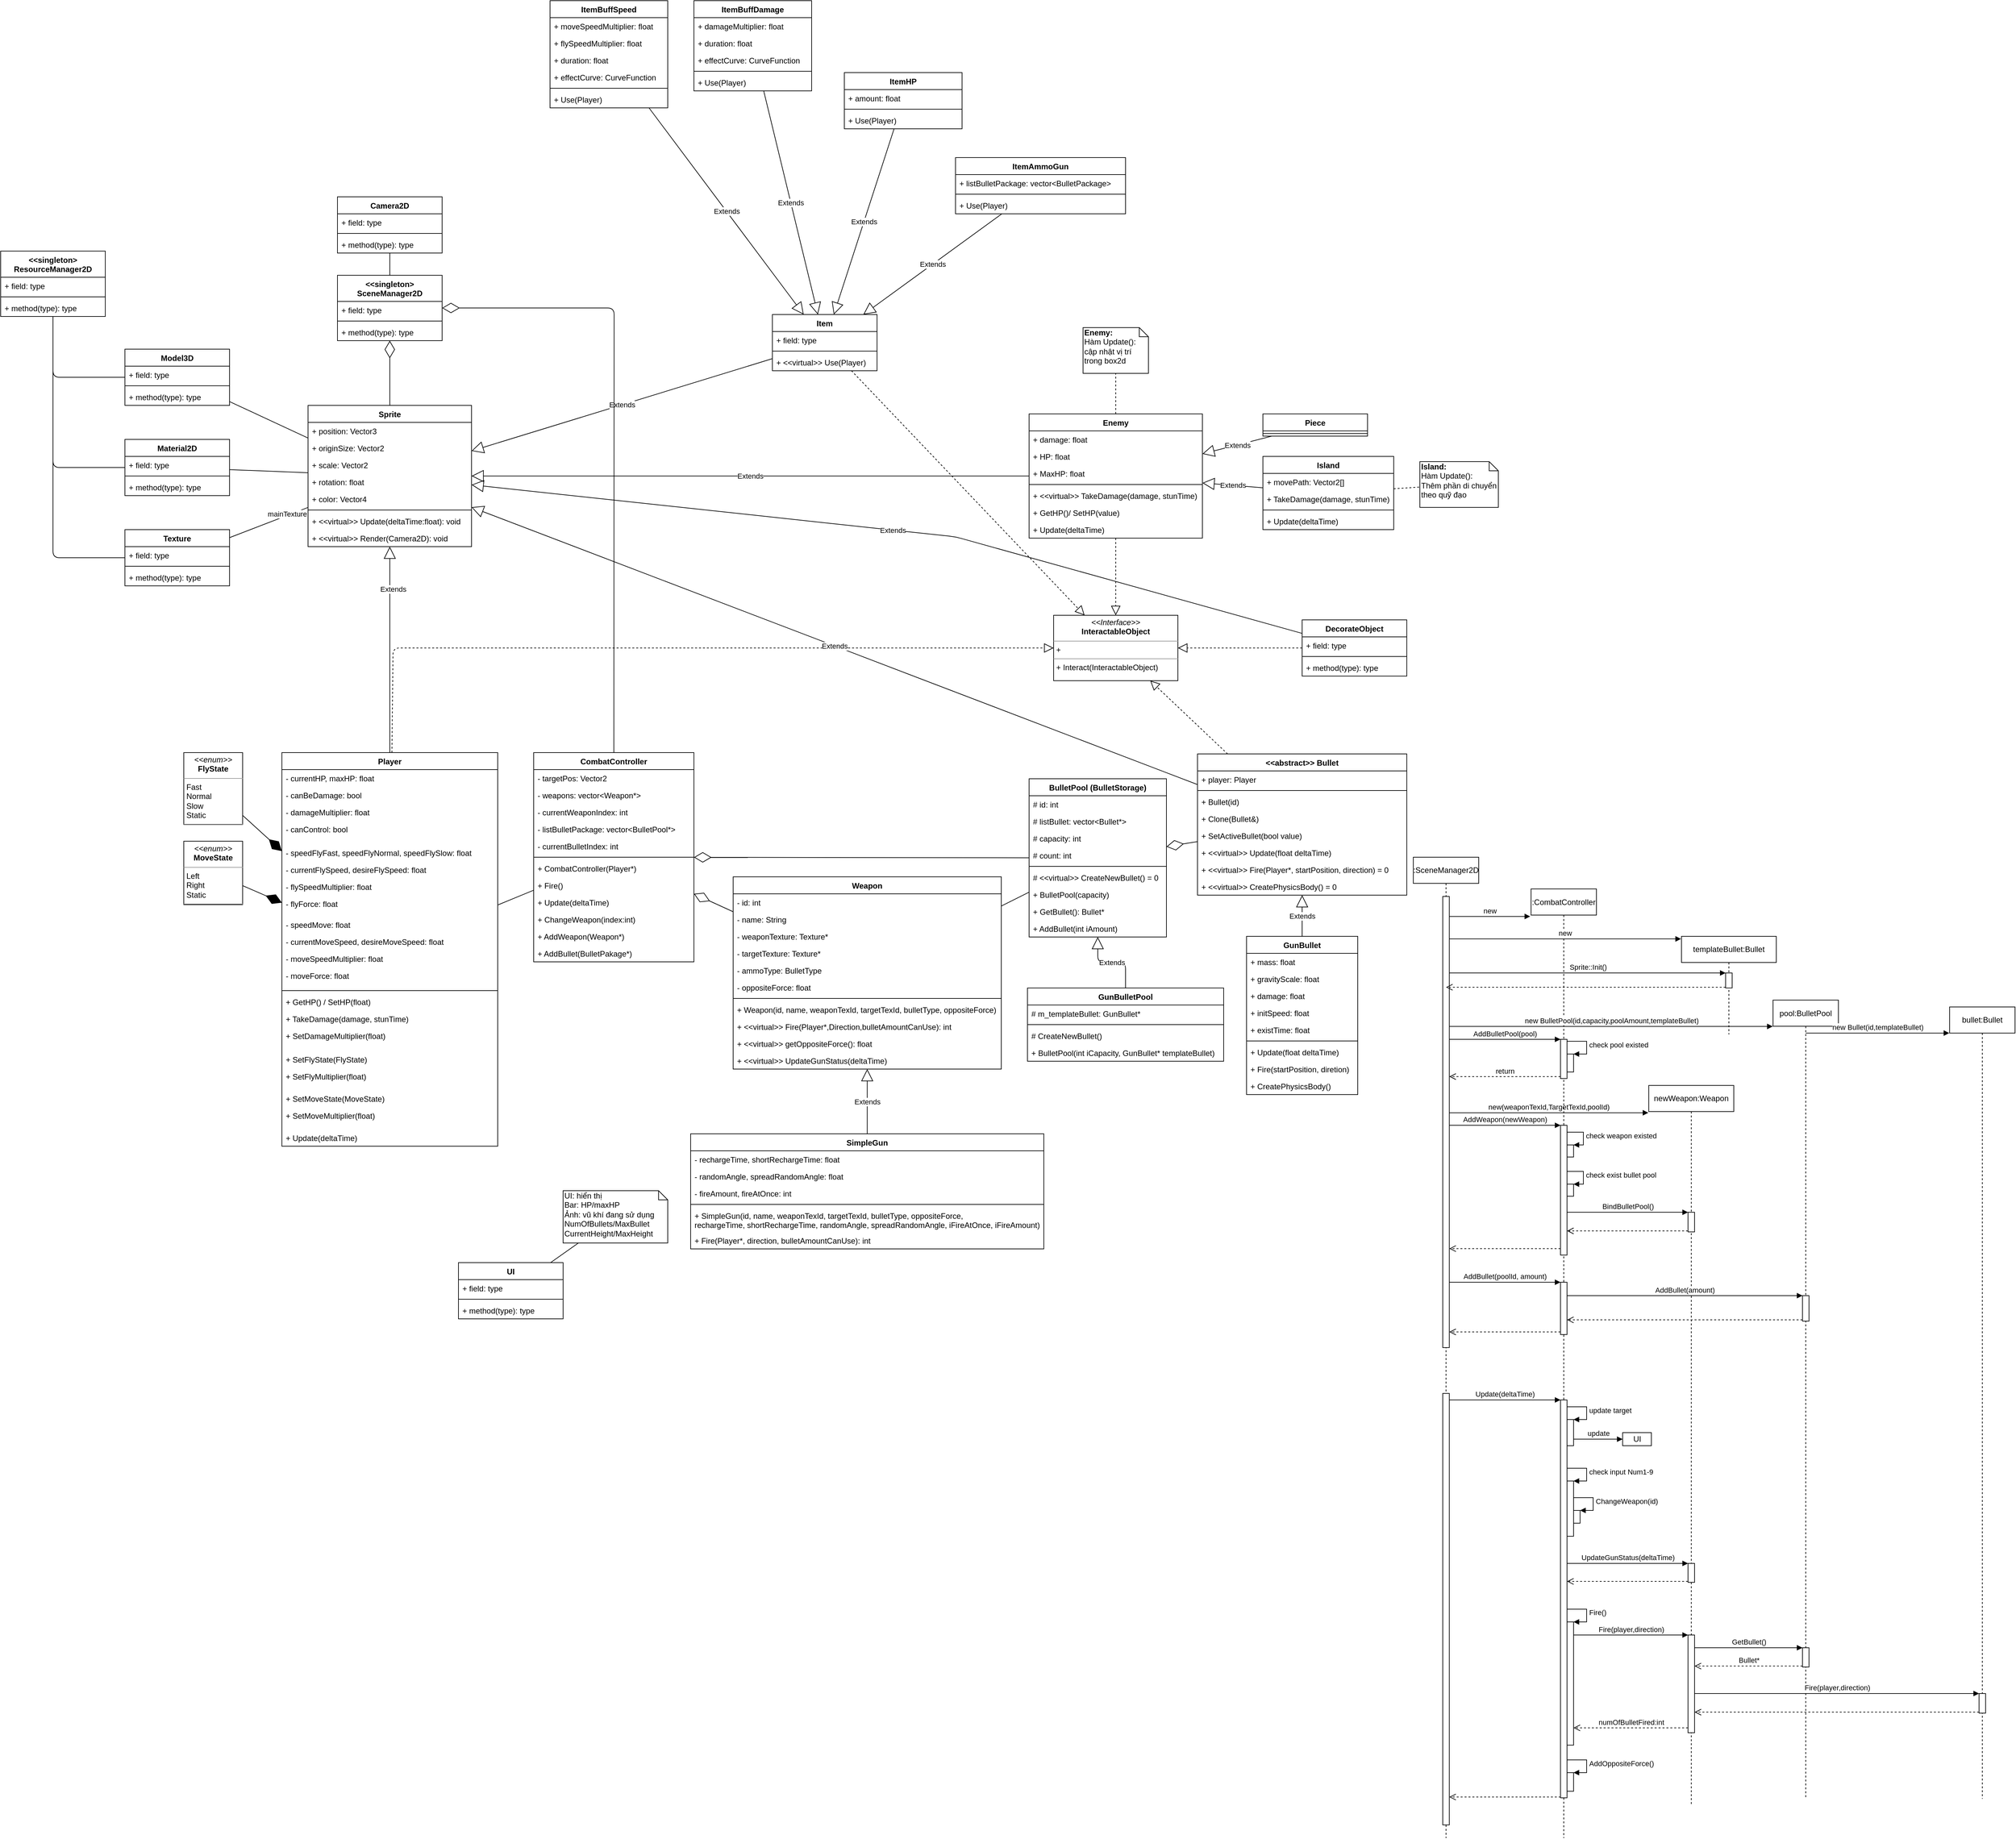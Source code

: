 <mxfile version="13.6.0" type="device"><diagram id="Q3_cezMiViSVA8LPAwXv" name="Page-1"><mxGraphModel dx="1021" dy="2273" grid="1" gridSize="10" guides="1" tooltips="1" connect="1" arrows="1" fold="1" page="1" pageScale="1" pageWidth="900" pageHeight="1600" math="0" shadow="0"><root><mxCell id="0"/><mxCell id="1" parent="0"/><mxCell id="e51G-_jMVrHsNMH_MdDZ-33" value="" style="endArrow=diamondThin;endFill=0;endSize=24;html=1;" parent="1" source="e51G-_jMVrHsNMH_MdDZ-1" target="e51G-_jMVrHsNMH_MdDZ-29" edge="1"><mxGeometry width="160" relative="1" as="geometry"><mxPoint x="800" y="-434.571" as="sourcePoint"/><mxPoint x="1120" y="-497" as="targetPoint"/></mxGeometry></mxCell><mxCell id="e51G-_jMVrHsNMH_MdDZ-38" value="" style="endArrow=none;html=1;" parent="1" source="e51G-_jMVrHsNMH_MdDZ-29" target="e51G-_jMVrHsNMH_MdDZ-34" edge="1"><mxGeometry relative="1" as="geometry"><mxPoint x="875" y="-730" as="sourcePoint"/><mxPoint x="825" y="-550" as="targetPoint"/></mxGeometry></mxCell><mxCell id="e51G-_jMVrHsNMH_MdDZ-41" value="" style="endArrow=none;html=1;" parent="1" source="e51G-_jMVrHsNMH_MdDZ-1" target="e51G-_jMVrHsNMH_MdDZ-13" edge="1"><mxGeometry relative="1" as="geometry"><mxPoint x="920" y="-647" as="sourcePoint"/><mxPoint x="770" y="-647" as="targetPoint"/></mxGeometry></mxCell><mxCell id="e51G-_jMVrHsNMH_MdDZ-47" value="" style="endArrow=none;html=1;" parent="1" source="e51G-_jMVrHsNMH_MdDZ-1" target="e51G-_jMVrHsNMH_MdDZ-17" edge="1"><mxGeometry relative="1" as="geometry"><mxPoint x="920" y="-336" as="sourcePoint"/><mxPoint x="800" y="-474" as="targetPoint"/></mxGeometry></mxCell><mxCell id="e51G-_jMVrHsNMH_MdDZ-48" value="" style="endArrow=none;html=1;" parent="1" source="e51G-_jMVrHsNMH_MdDZ-1" target="e51G-_jMVrHsNMH_MdDZ-21" edge="1"><mxGeometry relative="1" as="geometry"><mxPoint x="920" y="-336" as="sourcePoint"/><mxPoint x="800" y="-336" as="targetPoint"/></mxGeometry></mxCell><mxCell id="e51G-_jMVrHsNMH_MdDZ-49" value="mainTexture" style="edgeLabel;html=1;align=center;verticalAlign=middle;resizable=0;points=[];" parent="e51G-_jMVrHsNMH_MdDZ-48" vertex="1" connectable="0"><mxGeometry x="-0.478" y="-2" relative="1" as="geometry"><mxPoint as="offset"/></mxGeometry></mxCell><mxCell id="e51G-_jMVrHsNMH_MdDZ-54" value="" style="endArrow=none;html=1;edgeStyle=orthogonalEdgeStyle;" parent="1" source="e51G-_jMVrHsNMH_MdDZ-13" target="e51G-_jMVrHsNMH_MdDZ-50" edge="1"><mxGeometry relative="1" as="geometry"><mxPoint x="510" y="-440.999" as="sourcePoint"/><mxPoint x="390" y="-500.141" as="targetPoint"/></mxGeometry></mxCell><mxCell id="e51G-_jMVrHsNMH_MdDZ-55" value="" style="endArrow=none;html=1;edgeStyle=orthogonalEdgeStyle;" parent="1" source="e51G-_jMVrHsNMH_MdDZ-17" target="e51G-_jMVrHsNMH_MdDZ-50" edge="1"><mxGeometry relative="1" as="geometry"><mxPoint x="640" y="-474" as="sourcePoint"/><mxPoint x="470.059" y="-597" as="targetPoint"/></mxGeometry></mxCell><mxCell id="e51G-_jMVrHsNMH_MdDZ-56" value="" style="endArrow=none;html=1;edgeStyle=orthogonalEdgeStyle;" parent="1" source="e51G-_jMVrHsNMH_MdDZ-21" target="e51G-_jMVrHsNMH_MdDZ-50" edge="1"><mxGeometry relative="1" as="geometry"><mxPoint x="640" y="-336" as="sourcePoint"/><mxPoint x="470.059" y="-597" as="targetPoint"/></mxGeometry></mxCell><mxCell id="e51G-_jMVrHsNMH_MdDZ-67" value="&lt;p style=&quot;margin: 0px ; margin-top: 4px ; text-align: center&quot;&gt;&lt;i&gt;&amp;lt;&amp;lt;enum&amp;gt;&amp;gt;&lt;/i&gt;&lt;br&gt;&lt;b&gt;FlyState&lt;/b&gt;&lt;/p&gt;&lt;hr size=&quot;1&quot;&gt;&lt;p style=&quot;margin: 0px ; margin-left: 4px&quot;&gt;Fast&lt;/p&gt;&lt;p style=&quot;margin: 0px ; margin-left: 4px&quot;&gt;Normal&lt;/p&gt;&lt;p style=&quot;margin: 0px ; margin-left: 4px&quot;&gt;Slow&lt;/p&gt;&lt;p style=&quot;margin: 0px ; margin-left: 4px&quot;&gt;Static&lt;/p&gt;&lt;hr size=&quot;1&quot;&gt;&lt;p style=&quot;margin: 0px ; margin-left: 4px&quot;&gt;&lt;br&gt;&lt;/p&gt;" style="verticalAlign=top;align=left;overflow=fill;fontSize=12;fontFamily=Helvetica;html=1;" parent="1" vertex="1"><mxGeometry x="720" y="90" width="90" height="110" as="geometry"/></mxCell><mxCell id="e51G-_jMVrHsNMH_MdDZ-68" value="&lt;p style=&quot;margin: 0px ; margin-top: 4px ; text-align: center&quot;&gt;&lt;i&gt;&amp;lt;&amp;lt;enum&amp;gt;&amp;gt;&lt;/i&gt;&lt;br&gt;&lt;b&gt;MoveState&lt;/b&gt;&lt;/p&gt;&lt;hr size=&quot;1&quot;&gt;&lt;p style=&quot;margin: 0px ; margin-left: 4px&quot;&gt;Left&lt;/p&gt;&lt;p style=&quot;margin: 0px ; margin-left: 4px&quot;&gt;Right&lt;/p&gt;&lt;p style=&quot;margin: 0px ; margin-left: 4px&quot;&gt;Static&lt;/p&gt;&lt;hr size=&quot;1&quot;&gt;&lt;p style=&quot;margin: 0px ; margin-left: 4px&quot;&gt;&lt;br&gt;&lt;/p&gt;" style="verticalAlign=top;align=left;overflow=fill;fontSize=12;fontFamily=Helvetica;html=1;" parent="1" vertex="1"><mxGeometry x="720" y="225.5" width="90" height="97" as="geometry"/></mxCell><mxCell id="e51G-_jMVrHsNMH_MdDZ-57" value="Player" style="swimlane;fontStyle=1;align=center;verticalAlign=top;childLayout=stackLayout;horizontal=1;startSize=26;horizontalStack=0;resizeParent=1;resizeParentMax=0;resizeLast=0;collapsible=1;marginBottom=0;" parent="1" vertex="1"><mxGeometry x="870" y="90" width="330" height="602" as="geometry"/></mxCell><mxCell id="e51G-_jMVrHsNMH_MdDZ-58" value="- currentHP, maxHP: float" style="text;strokeColor=none;fillColor=none;align=left;verticalAlign=top;spacingLeft=4;spacingRight=4;overflow=hidden;rotatable=0;points=[[0,0.5],[1,0.5]];portConstraint=eastwest;" parent="e51G-_jMVrHsNMH_MdDZ-57" vertex="1"><mxGeometry y="26" width="330" height="26" as="geometry"/></mxCell><mxCell id="e51G-_jMVrHsNMH_MdDZ-62" value="- canBeDamage: bool" style="text;strokeColor=none;fillColor=none;align=left;verticalAlign=top;spacingLeft=4;spacingRight=4;overflow=hidden;rotatable=0;points=[[0,0.5],[1,0.5]];portConstraint=eastwest;" parent="e51G-_jMVrHsNMH_MdDZ-57" vertex="1"><mxGeometry y="52" width="330" height="26" as="geometry"/></mxCell><mxCell id="e51G-_jMVrHsNMH_MdDZ-64" value="- damageMultiplier: float" style="text;strokeColor=none;fillColor=none;align=left;verticalAlign=top;spacingLeft=4;spacingRight=4;overflow=hidden;rotatable=0;points=[[0,0.5],[1,0.5]];portConstraint=eastwest;" parent="e51G-_jMVrHsNMH_MdDZ-57" vertex="1"><mxGeometry y="78" width="330" height="26" as="geometry"/></mxCell><mxCell id="e51G-_jMVrHsNMH_MdDZ-69" value="- canControl: bool" style="text;strokeColor=none;fillColor=none;align=left;verticalAlign=top;spacingLeft=4;spacingRight=4;overflow=hidden;rotatable=0;points=[[0,0.5],[1,0.5]];portConstraint=eastwest;" parent="e51G-_jMVrHsNMH_MdDZ-57" vertex="1"><mxGeometry y="104" width="330" height="36" as="geometry"/></mxCell><mxCell id="e51G-_jMVrHsNMH_MdDZ-70" value="- speedFlyFast, speedFlyNormal, speedFlySlow: float" style="text;strokeColor=none;fillColor=none;align=left;verticalAlign=top;spacingLeft=4;spacingRight=4;overflow=hidden;rotatable=0;points=[[0,0.5],[1,0.5]];portConstraint=eastwest;" parent="e51G-_jMVrHsNMH_MdDZ-57" vertex="1"><mxGeometry y="140" width="330" height="26" as="geometry"/></mxCell><mxCell id="e51G-_jMVrHsNMH_MdDZ-72" value="- currentFlySpeed, desireFlySpeed: float" style="text;strokeColor=none;fillColor=none;align=left;verticalAlign=top;spacingLeft=4;spacingRight=4;overflow=hidden;rotatable=0;points=[[0,0.5],[1,0.5]];portConstraint=eastwest;" parent="e51G-_jMVrHsNMH_MdDZ-57" vertex="1"><mxGeometry y="166" width="330" height="26" as="geometry"/></mxCell><mxCell id="e51G-_jMVrHsNMH_MdDZ-76" value="- flySpeedMultiplier: float" style="text;strokeColor=none;fillColor=none;align=left;verticalAlign=top;spacingLeft=4;spacingRight=4;overflow=hidden;rotatable=0;points=[[0,0.5],[1,0.5]];portConstraint=eastwest;" parent="e51G-_jMVrHsNMH_MdDZ-57" vertex="1"><mxGeometry y="192" width="330" height="26" as="geometry"/></mxCell><mxCell id="e51G-_jMVrHsNMH_MdDZ-73" value="- flyForce: float" style="text;strokeColor=none;fillColor=none;align=left;verticalAlign=top;spacingLeft=4;spacingRight=4;overflow=hidden;rotatable=0;points=[[0,0.5],[1,0.5]];portConstraint=eastwest;" parent="e51G-_jMVrHsNMH_MdDZ-57" vertex="1"><mxGeometry y="218" width="330" height="32" as="geometry"/></mxCell><mxCell id="e51G-_jMVrHsNMH_MdDZ-71" value="- speedMove: float" style="text;strokeColor=none;fillColor=none;align=left;verticalAlign=top;spacingLeft=4;spacingRight=4;overflow=hidden;rotatable=0;points=[[0,0.5],[1,0.5]];portConstraint=eastwest;" parent="e51G-_jMVrHsNMH_MdDZ-57" vertex="1"><mxGeometry y="250" width="330" height="26" as="geometry"/></mxCell><mxCell id="e51G-_jMVrHsNMH_MdDZ-74" value="- currentMoveSpeed, desireMoveSpeed: float" style="text;strokeColor=none;fillColor=none;align=left;verticalAlign=top;spacingLeft=4;spacingRight=4;overflow=hidden;rotatable=0;points=[[0,0.5],[1,0.5]];portConstraint=eastwest;" parent="e51G-_jMVrHsNMH_MdDZ-57" vertex="1"><mxGeometry y="276" width="330" height="26" as="geometry"/></mxCell><mxCell id="e51G-_jMVrHsNMH_MdDZ-77" value="- moveSpeedMultiplier: float" style="text;strokeColor=none;fillColor=none;align=left;verticalAlign=top;spacingLeft=4;spacingRight=4;overflow=hidden;rotatable=0;points=[[0,0.5],[1,0.5]];portConstraint=eastwest;" parent="e51G-_jMVrHsNMH_MdDZ-57" vertex="1"><mxGeometry y="302" width="330" height="26" as="geometry"/></mxCell><mxCell id="e51G-_jMVrHsNMH_MdDZ-75" value="- moveForce: float" style="text;strokeColor=none;fillColor=none;align=left;verticalAlign=top;spacingLeft=4;spacingRight=4;overflow=hidden;rotatable=0;points=[[0,0.5],[1,0.5]];portConstraint=eastwest;" parent="e51G-_jMVrHsNMH_MdDZ-57" vertex="1"><mxGeometry y="328" width="330" height="32" as="geometry"/></mxCell><mxCell id="e51G-_jMVrHsNMH_MdDZ-59" value="" style="line;strokeWidth=1;fillColor=none;align=left;verticalAlign=middle;spacingTop=-1;spacingLeft=3;spacingRight=3;rotatable=0;labelPosition=right;points=[];portConstraint=eastwest;" parent="e51G-_jMVrHsNMH_MdDZ-57" vertex="1"><mxGeometry y="360" width="330" height="8" as="geometry"/></mxCell><mxCell id="e51G-_jMVrHsNMH_MdDZ-86" value="+ GetHP() / SetHP(float)" style="text;strokeColor=none;fillColor=none;align=left;verticalAlign=top;spacingLeft=4;spacingRight=4;overflow=hidden;rotatable=0;points=[[0,0.5],[1,0.5]];portConstraint=eastwest;" parent="e51G-_jMVrHsNMH_MdDZ-57" vertex="1"><mxGeometry y="368" width="330" height="26" as="geometry"/></mxCell><mxCell id="e51G-_jMVrHsNMH_MdDZ-60" value="+ TakeDamage(damage, stunTime)" style="text;strokeColor=none;fillColor=none;align=left;verticalAlign=top;spacingLeft=4;spacingRight=4;overflow=hidden;rotatable=0;points=[[0,0.5],[1,0.5]];portConstraint=eastwest;" parent="e51G-_jMVrHsNMH_MdDZ-57" vertex="1"><mxGeometry y="394" width="330" height="26" as="geometry"/></mxCell><mxCell id="e51G-_jMVrHsNMH_MdDZ-78" value="+ SetDamageMultiplier(float)" style="text;strokeColor=none;fillColor=none;align=left;verticalAlign=top;spacingLeft=4;spacingRight=4;overflow=hidden;rotatable=0;points=[[0,0.5],[1,0.5]];portConstraint=eastwest;" parent="e51G-_jMVrHsNMH_MdDZ-57" vertex="1"><mxGeometry y="420" width="330" height="36" as="geometry"/></mxCell><mxCell id="e51G-_jMVrHsNMH_MdDZ-81" value="+ SetFlyState(FlyState)" style="text;strokeColor=none;fillColor=none;align=left;verticalAlign=top;spacingLeft=4;spacingRight=4;overflow=hidden;rotatable=0;points=[[0,0.5],[1,0.5]];portConstraint=eastwest;" parent="e51G-_jMVrHsNMH_MdDZ-57" vertex="1"><mxGeometry y="456" width="330" height="26" as="geometry"/></mxCell><mxCell id="e51G-_jMVrHsNMH_MdDZ-79" value="+ SetFlyMultiplier(float)" style="text;strokeColor=none;fillColor=none;align=left;verticalAlign=top;spacingLeft=4;spacingRight=4;overflow=hidden;rotatable=0;points=[[0,0.5],[1,0.5]];portConstraint=eastwest;" parent="e51G-_jMVrHsNMH_MdDZ-57" vertex="1"><mxGeometry y="482" width="330" height="34" as="geometry"/></mxCell><mxCell id="e51G-_jMVrHsNMH_MdDZ-82" value="+ SetMoveState(MoveState)" style="text;strokeColor=none;fillColor=none;align=left;verticalAlign=top;spacingLeft=4;spacingRight=4;overflow=hidden;rotatable=0;points=[[0,0.5],[1,0.5]];portConstraint=eastwest;" parent="e51G-_jMVrHsNMH_MdDZ-57" vertex="1"><mxGeometry y="516" width="330" height="26" as="geometry"/></mxCell><mxCell id="e51G-_jMVrHsNMH_MdDZ-80" value="+ SetMoveMultiplier(float)" style="text;strokeColor=none;fillColor=none;align=left;verticalAlign=top;spacingLeft=4;spacingRight=4;overflow=hidden;rotatable=0;points=[[0,0.5],[1,0.5]];portConstraint=eastwest;" parent="e51G-_jMVrHsNMH_MdDZ-57" vertex="1"><mxGeometry y="542" width="330" height="34" as="geometry"/></mxCell><mxCell id="e51G-_jMVrHsNMH_MdDZ-85" value="+ Update(deltaTime)" style="text;strokeColor=none;fillColor=none;align=left;verticalAlign=top;spacingLeft=4;spacingRight=4;overflow=hidden;rotatable=0;points=[[0,0.5],[1,0.5]];portConstraint=eastwest;" parent="e51G-_jMVrHsNMH_MdDZ-57" vertex="1"><mxGeometry y="576" width="330" height="26" as="geometry"/></mxCell><mxCell id="e51G-_jMVrHsNMH_MdDZ-83" value="" style="endArrow=diamondThin;endFill=1;endSize=24;html=1;" parent="1" source="e51G-_jMVrHsNMH_MdDZ-67" target="e51G-_jMVrHsNMH_MdDZ-57" edge="1"><mxGeometry width="160" relative="1" as="geometry"><mxPoint x="680" y="360" as="sourcePoint"/><mxPoint x="840" y="360" as="targetPoint"/></mxGeometry></mxCell><mxCell id="e51G-_jMVrHsNMH_MdDZ-84" value="" style="endArrow=diamondThin;endFill=1;endSize=24;html=1;" parent="1" source="e51G-_jMVrHsNMH_MdDZ-68" target="e51G-_jMVrHsNMH_MdDZ-57" edge="1"><mxGeometry width="160" relative="1" as="geometry"><mxPoint x="820" y="189" as="sourcePoint"/><mxPoint x="880" y="234.333" as="targetPoint"/></mxGeometry></mxCell><mxCell id="e51G-_jMVrHsNMH_MdDZ-109" value="" style="endArrow=none;html=1;" parent="1" source="e51G-_jMVrHsNMH_MdDZ-110" target="e51G-_jMVrHsNMH_MdDZ-102" edge="1"><mxGeometry relative="1" as="geometry"><mxPoint x="1150" y="-46.127" as="sourcePoint"/><mxPoint x="1030" y="-101.881" as="targetPoint"/></mxGeometry></mxCell><mxCell id="e51G-_jMVrHsNMH_MdDZ-117" value="" style="endArrow=diamondThin;endFill=0;endSize=24;html=1;" parent="1" source="e51G-_jMVrHsNMH_MdDZ-110" target="e51G-_jMVrHsNMH_MdDZ-93" edge="1"><mxGeometry width="160" relative="1" as="geometry"><mxPoint x="1173.06" y="73" as="sourcePoint"/><mxPoint x="1150.004" y="-93" as="targetPoint"/></mxGeometry></mxCell><mxCell id="e51G-_jMVrHsNMH_MdDZ-118" value="" style="endArrow=diamondThin;endFill=0;endSize=24;html=1;" parent="1" source="e51G-_jMVrHsNMH_MdDZ-98" target="e51G-_jMVrHsNMH_MdDZ-102" edge="1"><mxGeometry width="160" relative="1" as="geometry"><mxPoint x="1670" y="189.731" as="sourcePoint"/><mxPoint x="1510" y="201.194" as="targetPoint"/></mxGeometry></mxCell><mxCell id="e51G-_jMVrHsNMH_MdDZ-119" value="" style="endArrow=none;html=1;" parent="1" source="e51G-_jMVrHsNMH_MdDZ-57" target="e51G-_jMVrHsNMH_MdDZ-93" edge="1"><mxGeometry relative="1" as="geometry"><mxPoint x="1680" y="172" as="sourcePoint"/><mxPoint x="1740" y="172" as="targetPoint"/></mxGeometry></mxCell><mxCell id="e51G-_jMVrHsNMH_MdDZ-136" value="Extends" style="endArrow=block;endSize=16;endFill=0;html=1;edgeStyle=orthogonalEdgeStyle;" parent="1" source="e51G-_jMVrHsNMH_MdDZ-132" target="e51G-_jMVrHsNMH_MdDZ-98" edge="1"><mxGeometry width="160" relative="1" as="geometry"><mxPoint x="2290" y="338.5" as="sourcePoint"/><mxPoint x="2230" y="178" as="targetPoint"/></mxGeometry></mxCell><mxCell id="e51G-_jMVrHsNMH_MdDZ-155" value="Extends" style="endArrow=block;endSize=16;endFill=0;html=1;edgeStyle=orthogonalEdgeStyle;" parent="1" source="e51G-_jMVrHsNMH_MdDZ-147" target="e51G-_jMVrHsNMH_MdDZ-110" edge="1"><mxGeometry width="160" relative="1" as="geometry"><mxPoint x="1860" y="691" as="sourcePoint"/><mxPoint x="1820.059" y="476" as="targetPoint"/></mxGeometry></mxCell><mxCell id="Bbff4QyIg3Xi4G5AE3h3-1" value="UI: hiển thị&lt;br&gt;Bar: HP/maxHP&lt;br&gt;Ảnh: vũ khí đang sử dụng&lt;br&gt;NumOfBullets/MaxBullet&lt;br&gt;CurrentHeight/MaxHeight" style="shape=note;whiteSpace=wrap;html=1;size=14;verticalAlign=top;align=left;spacingTop=-6;" parent="1" vertex="1"><mxGeometry x="1300" y="760" width="160" height="80" as="geometry"/></mxCell><mxCell id="Bbff4QyIg3Xi4G5AE3h3-2" value="" style="endArrow=none;html=1;" parent="1" source="e51G-_jMVrHsNMH_MdDZ-163" target="Bbff4QyIg3Xi4G5AE3h3-1" edge="1"><mxGeometry relative="1" as="geometry"><mxPoint x="1320" y="890.267" as="sourcePoint"/><mxPoint x="1390" y="889.998" as="targetPoint"/></mxGeometry></mxCell><mxCell id="pzNjunKOiY6Z3ad_ySe5-1" value="&lt;p style=&quot;margin: 0px ; margin-top: 4px ; text-align: center&quot;&gt;&lt;i&gt;&amp;lt;&amp;lt;Interface&amp;gt;&amp;gt;&lt;/i&gt;&lt;br&gt;&lt;b&gt;InteractableObject&lt;/b&gt;&lt;/p&gt;&lt;hr size=&quot;1&quot;&gt;&lt;p style=&quot;margin: 0px ; margin-left: 4px&quot;&gt;+&amp;nbsp;&lt;/p&gt;&lt;hr size=&quot;1&quot;&gt;&lt;p style=&quot;margin: 0px ; margin-left: 4px&quot;&gt;+ Interact(InteractableObject)&lt;/p&gt;" style="verticalAlign=top;align=left;overflow=fill;fontSize=12;fontFamily=Helvetica;html=1;" parent="1" vertex="1"><mxGeometry x="2050" y="-120" width="190" height="100" as="geometry"/></mxCell><mxCell id="pzNjunKOiY6Z3ad_ySe5-2" value="" style="endArrow=block;dashed=1;endFill=0;endSize=12;html=1;" parent="1" source="e51G-_jMVrHsNMH_MdDZ-57" target="pzNjunKOiY6Z3ad_ySe5-1" edge="1"><mxGeometry width="160" relative="1" as="geometry"><mxPoint x="1840" y="-40" as="sourcePoint"/><mxPoint x="2000" y="-40" as="targetPoint"/><Array as="points"><mxPoint x="1040" y="-70"/></Array></mxGeometry></mxCell><mxCell id="pzNjunKOiY6Z3ad_ySe5-3" value="" style="endArrow=block;dashed=1;endFill=0;endSize=12;html=1;" parent="1" source="e51G-_jMVrHsNMH_MdDZ-98" target="pzNjunKOiY6Z3ad_ySe5-1" edge="1"><mxGeometry width="160" relative="1" as="geometry"><mxPoint x="1210" y="267.331" as="sourcePoint"/><mxPoint x="1873.28" y="-270" as="targetPoint"/></mxGeometry></mxCell><mxCell id="pzNjunKOiY6Z3ad_ySe5-4" value="Extends" style="endArrow=block;endSize=16;endFill=0;html=1;" parent="1" source="e51G-_jMVrHsNMH_MdDZ-57" target="e51G-_jMVrHsNMH_MdDZ-1" edge="1"><mxGeometry x="0.587" y="-5" width="160" relative="1" as="geometry"><mxPoint x="790" y="-90" as="sourcePoint"/><mxPoint x="950" y="-90" as="targetPoint"/><mxPoint as="offset"/></mxGeometry></mxCell><mxCell id="e51G-_jMVrHsNMH_MdDZ-13" value="Model3D" style="swimlane;fontStyle=1;align=center;verticalAlign=top;childLayout=stackLayout;horizontal=1;startSize=26;horizontalStack=0;resizeParent=1;resizeParentMax=0;resizeLast=0;collapsible=1;marginBottom=0;" parent="1" vertex="1"><mxGeometry x="630" y="-527" width="160" height="86" as="geometry"/></mxCell><mxCell id="e51G-_jMVrHsNMH_MdDZ-14" value="+ field: type" style="text;strokeColor=none;fillColor=none;align=left;verticalAlign=top;spacingLeft=4;spacingRight=4;overflow=hidden;rotatable=0;points=[[0,0.5],[1,0.5]];portConstraint=eastwest;" parent="e51G-_jMVrHsNMH_MdDZ-13" vertex="1"><mxGeometry y="26" width="160" height="26" as="geometry"/></mxCell><mxCell id="e51G-_jMVrHsNMH_MdDZ-15" value="" style="line;strokeWidth=1;fillColor=none;align=left;verticalAlign=middle;spacingTop=-1;spacingLeft=3;spacingRight=3;rotatable=0;labelPosition=right;points=[];portConstraint=eastwest;" parent="e51G-_jMVrHsNMH_MdDZ-13" vertex="1"><mxGeometry y="52" width="160" height="8" as="geometry"/></mxCell><mxCell id="e51G-_jMVrHsNMH_MdDZ-16" value="+ method(type): type" style="text;strokeColor=none;fillColor=none;align=left;verticalAlign=top;spacingLeft=4;spacingRight=4;overflow=hidden;rotatable=0;points=[[0,0.5],[1,0.5]];portConstraint=eastwest;" parent="e51G-_jMVrHsNMH_MdDZ-13" vertex="1"><mxGeometry y="60" width="160" height="26" as="geometry"/></mxCell><mxCell id="e51G-_jMVrHsNMH_MdDZ-21" value="Texture" style="swimlane;fontStyle=1;align=center;verticalAlign=top;childLayout=stackLayout;horizontal=1;startSize=26;horizontalStack=0;resizeParent=1;resizeParentMax=0;resizeLast=0;collapsible=1;marginBottom=0;" parent="1" vertex="1"><mxGeometry x="630" y="-251" width="160" height="86" as="geometry"/></mxCell><mxCell id="e51G-_jMVrHsNMH_MdDZ-22" value="+ field: type" style="text;strokeColor=none;fillColor=none;align=left;verticalAlign=top;spacingLeft=4;spacingRight=4;overflow=hidden;rotatable=0;points=[[0,0.5],[1,0.5]];portConstraint=eastwest;" parent="e51G-_jMVrHsNMH_MdDZ-21" vertex="1"><mxGeometry y="26" width="160" height="26" as="geometry"/></mxCell><mxCell id="e51G-_jMVrHsNMH_MdDZ-23" value="" style="line;strokeWidth=1;fillColor=none;align=left;verticalAlign=middle;spacingTop=-1;spacingLeft=3;spacingRight=3;rotatable=0;labelPosition=right;points=[];portConstraint=eastwest;" parent="e51G-_jMVrHsNMH_MdDZ-21" vertex="1"><mxGeometry y="52" width="160" height="8" as="geometry"/></mxCell><mxCell id="e51G-_jMVrHsNMH_MdDZ-24" value="+ method(type): type" style="text;strokeColor=none;fillColor=none;align=left;verticalAlign=top;spacingLeft=4;spacingRight=4;overflow=hidden;rotatable=0;points=[[0,0.5],[1,0.5]];portConstraint=eastwest;" parent="e51G-_jMVrHsNMH_MdDZ-21" vertex="1"><mxGeometry y="60" width="160" height="26" as="geometry"/></mxCell><mxCell id="e51G-_jMVrHsNMH_MdDZ-17" value="Material2D" style="swimlane;fontStyle=1;align=center;verticalAlign=top;childLayout=stackLayout;horizontal=1;startSize=26;horizontalStack=0;resizeParent=1;resizeParentMax=0;resizeLast=0;collapsible=1;marginBottom=0;" parent="1" vertex="1"><mxGeometry x="630" y="-389" width="160" height="86" as="geometry"/></mxCell><mxCell id="e51G-_jMVrHsNMH_MdDZ-18" value="+ field: type" style="text;strokeColor=none;fillColor=none;align=left;verticalAlign=top;spacingLeft=4;spacingRight=4;overflow=hidden;rotatable=0;points=[[0,0.5],[1,0.5]];portConstraint=eastwest;" parent="e51G-_jMVrHsNMH_MdDZ-17" vertex="1"><mxGeometry y="26" width="160" height="26" as="geometry"/></mxCell><mxCell id="e51G-_jMVrHsNMH_MdDZ-19" value="" style="line;strokeWidth=1;fillColor=none;align=left;verticalAlign=middle;spacingTop=-1;spacingLeft=3;spacingRight=3;rotatable=0;labelPosition=right;points=[];portConstraint=eastwest;" parent="e51G-_jMVrHsNMH_MdDZ-17" vertex="1"><mxGeometry y="52" width="160" height="8" as="geometry"/></mxCell><mxCell id="e51G-_jMVrHsNMH_MdDZ-20" value="+ method(type): type" style="text;strokeColor=none;fillColor=none;align=left;verticalAlign=top;spacingLeft=4;spacingRight=4;overflow=hidden;rotatable=0;points=[[0,0.5],[1,0.5]];portConstraint=eastwest;" parent="e51G-_jMVrHsNMH_MdDZ-17" vertex="1"><mxGeometry y="60" width="160" height="26" as="geometry"/></mxCell><mxCell id="e51G-_jMVrHsNMH_MdDZ-1" value="Sprite" style="swimlane;fontStyle=1;align=center;verticalAlign=top;childLayout=stackLayout;horizontal=1;startSize=26;horizontalStack=0;resizeParent=1;resizeParentMax=0;resizeLast=0;collapsible=1;marginBottom=0;" parent="1" vertex="1"><mxGeometry x="910" y="-441" width="250" height="216" as="geometry"/></mxCell><mxCell id="e51G-_jMVrHsNMH_MdDZ-2" value="+ position: Vector3" style="text;strokeColor=none;fillColor=none;align=left;verticalAlign=top;spacingLeft=4;spacingRight=4;overflow=hidden;rotatable=0;points=[[0,0.5],[1,0.5]];portConstraint=eastwest;" parent="e51G-_jMVrHsNMH_MdDZ-1" vertex="1"><mxGeometry y="26" width="250" height="26" as="geometry"/></mxCell><mxCell id="e51G-_jMVrHsNMH_MdDZ-5" value="+ originSize: Vector2" style="text;strokeColor=none;fillColor=none;align=left;verticalAlign=top;spacingLeft=4;spacingRight=4;overflow=hidden;rotatable=0;points=[[0,0.5],[1,0.5]];portConstraint=eastwest;" parent="e51G-_jMVrHsNMH_MdDZ-1" vertex="1"><mxGeometry y="52" width="250" height="26" as="geometry"/></mxCell><mxCell id="e51G-_jMVrHsNMH_MdDZ-6" value="+ scale: Vector2" style="text;strokeColor=none;fillColor=none;align=left;verticalAlign=top;spacingLeft=4;spacingRight=4;overflow=hidden;rotatable=0;points=[[0,0.5],[1,0.5]];portConstraint=eastwest;" parent="e51G-_jMVrHsNMH_MdDZ-1" vertex="1"><mxGeometry y="78" width="250" height="26" as="geometry"/></mxCell><mxCell id="e51G-_jMVrHsNMH_MdDZ-7" value="+ rotation: float" style="text;strokeColor=none;fillColor=none;align=left;verticalAlign=top;spacingLeft=4;spacingRight=4;overflow=hidden;rotatable=0;points=[[0,0.5],[1,0.5]];portConstraint=eastwest;" parent="e51G-_jMVrHsNMH_MdDZ-1" vertex="1"><mxGeometry y="104" width="250" height="26" as="geometry"/></mxCell><mxCell id="e51G-_jMVrHsNMH_MdDZ-8" value="+ color: Vector4" style="text;strokeColor=none;fillColor=none;align=left;verticalAlign=top;spacingLeft=4;spacingRight=4;overflow=hidden;rotatable=0;points=[[0,0.5],[1,0.5]];portConstraint=eastwest;" parent="e51G-_jMVrHsNMH_MdDZ-1" vertex="1"><mxGeometry y="130" width="250" height="26" as="geometry"/></mxCell><mxCell id="e51G-_jMVrHsNMH_MdDZ-3" value="" style="line;strokeWidth=1;fillColor=none;align=left;verticalAlign=middle;spacingTop=-1;spacingLeft=3;spacingRight=3;rotatable=0;labelPosition=right;points=[];portConstraint=eastwest;" parent="e51G-_jMVrHsNMH_MdDZ-1" vertex="1"><mxGeometry y="156" width="250" height="8" as="geometry"/></mxCell><mxCell id="e51G-_jMVrHsNMH_MdDZ-4" value="+ &lt;&lt;virtual&gt;&gt; Update(deltaTime:float): void " style="text;strokeColor=none;fillColor=none;align=left;verticalAlign=top;spacingLeft=4;spacingRight=4;overflow=hidden;rotatable=0;points=[[0,0.5],[1,0.5]];portConstraint=eastwest;" parent="e51G-_jMVrHsNMH_MdDZ-1" vertex="1"><mxGeometry y="164" width="250" height="26" as="geometry"/></mxCell><mxCell id="e51G-_jMVrHsNMH_MdDZ-61" value="+ &lt;&lt;virtual&gt;&gt; Render(Camera2D): void " style="text;strokeColor=none;fillColor=none;align=left;verticalAlign=top;spacingLeft=4;spacingRight=4;overflow=hidden;rotatable=0;points=[[0,0.5],[1,0.5]];portConstraint=eastwest;" parent="e51G-_jMVrHsNMH_MdDZ-1" vertex="1"><mxGeometry y="190" width="250" height="26" as="geometry"/></mxCell><mxCell id="e51G-_jMVrHsNMH_MdDZ-50" value="&lt;&lt;singleton&gt;&#10;ResourceManager2D" style="swimlane;fontStyle=1;align=center;verticalAlign=top;childLayout=stackLayout;horizontal=1;startSize=40;horizontalStack=0;resizeParent=1;resizeParentMax=0;resizeLast=0;collapsible=1;marginBottom=0;" parent="1" vertex="1"><mxGeometry x="440" y="-677" width="160" height="100" as="geometry"/></mxCell><mxCell id="e51G-_jMVrHsNMH_MdDZ-51" value="+ field: type" style="text;strokeColor=none;fillColor=none;align=left;verticalAlign=top;spacingLeft=4;spacingRight=4;overflow=hidden;rotatable=0;points=[[0,0.5],[1,0.5]];portConstraint=eastwest;" parent="e51G-_jMVrHsNMH_MdDZ-50" vertex="1"><mxGeometry y="40" width="160" height="26" as="geometry"/></mxCell><mxCell id="e51G-_jMVrHsNMH_MdDZ-52" value="" style="line;strokeWidth=1;fillColor=none;align=left;verticalAlign=middle;spacingTop=-1;spacingLeft=3;spacingRight=3;rotatable=0;labelPosition=right;points=[];portConstraint=eastwest;" parent="e51G-_jMVrHsNMH_MdDZ-50" vertex="1"><mxGeometry y="66" width="160" height="8" as="geometry"/></mxCell><mxCell id="e51G-_jMVrHsNMH_MdDZ-53" value="+ method(type): type" style="text;strokeColor=none;fillColor=none;align=left;verticalAlign=top;spacingLeft=4;spacingRight=4;overflow=hidden;rotatable=0;points=[[0,0.5],[1,0.5]];portConstraint=eastwest;" parent="e51G-_jMVrHsNMH_MdDZ-50" vertex="1"><mxGeometry y="74" width="160" height="26" as="geometry"/></mxCell><mxCell id="e51G-_jMVrHsNMH_MdDZ-29" value="&lt;&lt;singleton&gt;&#10;SceneManager2D" style="swimlane;fontStyle=1;align=center;verticalAlign=top;childLayout=stackLayout;horizontal=1;startSize=40;horizontalStack=0;resizeParent=1;resizeParentMax=0;resizeLast=0;collapsible=1;marginBottom=0;" parent="1" vertex="1"><mxGeometry x="955" y="-640" width="160" height="100" as="geometry"/></mxCell><mxCell id="e51G-_jMVrHsNMH_MdDZ-30" value="+ field: type" style="text;strokeColor=none;fillColor=none;align=left;verticalAlign=top;spacingLeft=4;spacingRight=4;overflow=hidden;rotatable=0;points=[[0,0.5],[1,0.5]];portConstraint=eastwest;" parent="e51G-_jMVrHsNMH_MdDZ-29" vertex="1"><mxGeometry y="40" width="160" height="26" as="geometry"/></mxCell><mxCell id="e51G-_jMVrHsNMH_MdDZ-31" value="" style="line;strokeWidth=1;fillColor=none;align=left;verticalAlign=middle;spacingTop=-1;spacingLeft=3;spacingRight=3;rotatable=0;labelPosition=right;points=[];portConstraint=eastwest;" parent="e51G-_jMVrHsNMH_MdDZ-29" vertex="1"><mxGeometry y="66" width="160" height="8" as="geometry"/></mxCell><mxCell id="e51G-_jMVrHsNMH_MdDZ-32" value="+ method(type): type" style="text;strokeColor=none;fillColor=none;align=left;verticalAlign=top;spacingLeft=4;spacingRight=4;overflow=hidden;rotatable=0;points=[[0,0.5],[1,0.5]];portConstraint=eastwest;" parent="e51G-_jMVrHsNMH_MdDZ-29" vertex="1"><mxGeometry y="74" width="160" height="26" as="geometry"/></mxCell><mxCell id="e51G-_jMVrHsNMH_MdDZ-34" value="Camera2D" style="swimlane;fontStyle=1;align=center;verticalAlign=top;childLayout=stackLayout;horizontal=1;startSize=26;horizontalStack=0;resizeParent=1;resizeParentMax=0;resizeLast=0;collapsible=1;marginBottom=0;" parent="1" vertex="1"><mxGeometry x="955" y="-760" width="160" height="86" as="geometry"/></mxCell><mxCell id="e51G-_jMVrHsNMH_MdDZ-35" value="+ field: type" style="text;strokeColor=none;fillColor=none;align=left;verticalAlign=top;spacingLeft=4;spacingRight=4;overflow=hidden;rotatable=0;points=[[0,0.5],[1,0.5]];portConstraint=eastwest;" parent="e51G-_jMVrHsNMH_MdDZ-34" vertex="1"><mxGeometry y="26" width="160" height="26" as="geometry"/></mxCell><mxCell id="e51G-_jMVrHsNMH_MdDZ-36" value="" style="line;strokeWidth=1;fillColor=none;align=left;verticalAlign=middle;spacingTop=-1;spacingLeft=3;spacingRight=3;rotatable=0;labelPosition=right;points=[];portConstraint=eastwest;" parent="e51G-_jMVrHsNMH_MdDZ-34" vertex="1"><mxGeometry y="52" width="160" height="8" as="geometry"/></mxCell><mxCell id="e51G-_jMVrHsNMH_MdDZ-37" value="+ method(type): type" style="text;strokeColor=none;fillColor=none;align=left;verticalAlign=top;spacingLeft=4;spacingRight=4;overflow=hidden;rotatable=0;points=[[0,0.5],[1,0.5]];portConstraint=eastwest;" parent="e51G-_jMVrHsNMH_MdDZ-34" vertex="1"><mxGeometry y="60" width="160" height="26" as="geometry"/></mxCell><mxCell id="pzNjunKOiY6Z3ad_ySe5-24" value="Extends" style="endArrow=block;endSize=16;endFill=0;html=1;" parent="1" source="pzNjunKOiY6Z3ad_ySe5-14" target="pzNjunKOiY6Z3ad_ySe5-39" edge="1"><mxGeometry width="160" relative="1" as="geometry"><mxPoint x="1290" y="-333" as="sourcePoint"/><mxPoint x="1490" y="-570" as="targetPoint"/></mxGeometry></mxCell><mxCell id="pzNjunKOiY6Z3ad_ySe5-38" value="Extends" style="endArrow=block;endSize=16;endFill=0;html=1;" parent="1" source="e51G-_jMVrHsNMH_MdDZ-98" target="e51G-_jMVrHsNMH_MdDZ-1" edge="1"><mxGeometry width="160" relative="1" as="geometry"><mxPoint x="1300" y="-323" as="sourcePoint"/><mxPoint x="1170" y="-323.0" as="targetPoint"/></mxGeometry></mxCell><mxCell id="pzNjunKOiY6Z3ad_ySe5-43" value="Extends" style="endArrow=block;endSize=16;endFill=0;html=1;" parent="1" source="pzNjunKOiY6Z3ad_ySe5-39" target="e51G-_jMVrHsNMH_MdDZ-1" edge="1"><mxGeometry width="160" relative="1" as="geometry"><mxPoint x="1300" y="-323" as="sourcePoint"/><mxPoint x="1170" y="-323.0" as="targetPoint"/></mxGeometry></mxCell><mxCell id="pzNjunKOiY6Z3ad_ySe5-52" value="Extends" style="endArrow=block;endSize=16;endFill=0;html=1;" parent="1" source="pzNjunKOiY6Z3ad_ySe5-29" target="pzNjunKOiY6Z3ad_ySe5-39" edge="1"><mxGeometry width="160" relative="1" as="geometry"><mxPoint x="1330" y="-456.521" as="sourcePoint"/><mxPoint x="1170" y="-381.562" as="targetPoint"/></mxGeometry></mxCell><mxCell id="pzNjunKOiY6Z3ad_ySe5-54" value="" style="endArrow=block;dashed=1;endFill=0;endSize=12;html=1;" parent="1" source="pzNjunKOiY6Z3ad_ySe5-39" target="pzNjunKOiY6Z3ad_ySe5-1" edge="1"><mxGeometry width="160" relative="1" as="geometry"><mxPoint x="1490" y="-447.396" as="sourcePoint"/><mxPoint x="2069.171" y="-110" as="targetPoint"/></mxGeometry></mxCell><mxCell id="pzNjunKOiY6Z3ad_ySe5-55" value="Extends" style="endArrow=block;endSize=16;endFill=0;html=1;" parent="1" source="pzNjunKOiY6Z3ad_ySe5-44" target="e51G-_jMVrHsNMH_MdDZ-1" edge="1"><mxGeometry width="160" relative="1" as="geometry"><mxPoint x="1363.009" y="-614" as="sourcePoint"/><mxPoint x="1163.024" y="-431" as="targetPoint"/><Array as="points"><mxPoint x="1900" y="-240"/></Array></mxGeometry></mxCell><mxCell id="pzNjunKOiY6Z3ad_ySe5-56" value="" style="endArrow=block;dashed=1;endFill=0;endSize=12;html=1;" parent="1" source="pzNjunKOiY6Z3ad_ySe5-44" target="pzNjunKOiY6Z3ad_ySe5-1" edge="1"><mxGeometry width="160" relative="1" as="geometry"><mxPoint x="1463.66" y="-614" as="sourcePoint"/><mxPoint x="2092.605" y="-110" as="targetPoint"/></mxGeometry></mxCell><mxCell id="pzNjunKOiY6Z3ad_ySe5-44" value="DecorateObject" style="swimlane;fontStyle=1;align=center;verticalAlign=top;childLayout=stackLayout;horizontal=1;startSize=26;horizontalStack=0;resizeParent=1;resizeParentMax=0;resizeLast=0;collapsible=1;marginBottom=0;" parent="1" vertex="1"><mxGeometry x="2430" y="-113" width="160" height="86" as="geometry"/></mxCell><mxCell id="pzNjunKOiY6Z3ad_ySe5-45" value="+ field: type" style="text;strokeColor=none;fillColor=none;align=left;verticalAlign=top;spacingLeft=4;spacingRight=4;overflow=hidden;rotatable=0;points=[[0,0.5],[1,0.5]];portConstraint=eastwest;" parent="pzNjunKOiY6Z3ad_ySe5-44" vertex="1"><mxGeometry y="26" width="160" height="26" as="geometry"/></mxCell><mxCell id="pzNjunKOiY6Z3ad_ySe5-46" value="" style="line;strokeWidth=1;fillColor=none;align=left;verticalAlign=middle;spacingTop=-1;spacingLeft=3;spacingRight=3;rotatable=0;labelPosition=right;points=[];portConstraint=eastwest;" parent="pzNjunKOiY6Z3ad_ySe5-44" vertex="1"><mxGeometry y="52" width="160" height="8" as="geometry"/></mxCell><mxCell id="pzNjunKOiY6Z3ad_ySe5-47" value="+ method(type): type" style="text;strokeColor=none;fillColor=none;align=left;verticalAlign=top;spacingLeft=4;spacingRight=4;overflow=hidden;rotatable=0;points=[[0,0.5],[1,0.5]];portConstraint=eastwest;" parent="pzNjunKOiY6Z3ad_ySe5-44" vertex="1"><mxGeometry y="60" width="160" height="26" as="geometry"/></mxCell><mxCell id="pzNjunKOiY6Z3ad_ySe5-29" value="Island" style="swimlane;fontStyle=1;align=center;verticalAlign=top;childLayout=stackLayout;horizontal=1;startSize=26;horizontalStack=0;resizeParent=1;resizeParentMax=0;resizeLast=0;collapsible=1;marginBottom=0;" parent="1" vertex="1"><mxGeometry x="2370" y="-363" width="200" height="112" as="geometry"/></mxCell><mxCell id="pzNjunKOiY6Z3ad_ySe5-51" value="+ movePath: Vector2[]" style="text;strokeColor=none;fillColor=none;align=left;verticalAlign=top;spacingLeft=4;spacingRight=4;overflow=hidden;rotatable=0;points=[[0,0.5],[1,0.5]];portConstraint=eastwest;" parent="pzNjunKOiY6Z3ad_ySe5-29" vertex="1"><mxGeometry y="26" width="200" height="26" as="geometry"/></mxCell><mxCell id="pzNjunKOiY6Z3ad_ySe5-67" value="+ TakeDamage(damage, stunTime)" style="text;strokeColor=none;fillColor=none;align=left;verticalAlign=top;spacingLeft=4;spacingRight=4;overflow=hidden;rotatable=0;points=[[0,0.5],[1,0.5]];portConstraint=eastwest;" parent="pzNjunKOiY6Z3ad_ySe5-29" vertex="1"><mxGeometry y="52" width="200" height="26" as="geometry"/></mxCell><mxCell id="pzNjunKOiY6Z3ad_ySe5-36" value="" style="line;strokeWidth=1;fillColor=none;align=left;verticalAlign=middle;spacingTop=-1;spacingLeft=3;spacingRight=3;rotatable=0;labelPosition=right;points=[];portConstraint=eastwest;" parent="pzNjunKOiY6Z3ad_ySe5-29" vertex="1"><mxGeometry y="78" width="200" height="8" as="geometry"/></mxCell><mxCell id="pzNjunKOiY6Z3ad_ySe5-74" value="+ Update(deltaTime)" style="text;strokeColor=none;fillColor=none;align=left;verticalAlign=top;spacingLeft=4;spacingRight=4;overflow=hidden;rotatable=0;points=[[0,0.5],[1,0.5]];portConstraint=eastwest;" parent="pzNjunKOiY6Z3ad_ySe5-29" vertex="1"><mxGeometry y="86" width="200" height="26" as="geometry"/></mxCell><mxCell id="pzNjunKOiY6Z3ad_ySe5-39" value="Enemy" style="swimlane;fontStyle=1;align=center;verticalAlign=top;childLayout=stackLayout;horizontal=1;startSize=26;horizontalStack=0;resizeParent=1;resizeParentMax=0;resizeLast=0;collapsible=1;marginBottom=0;" parent="1" vertex="1"><mxGeometry x="2012.5" y="-428" width="265" height="190" as="geometry"/></mxCell><mxCell id="pzNjunKOiY6Z3ad_ySe5-40" value="+ damage: float" style="text;strokeColor=none;fillColor=none;align=left;verticalAlign=top;spacingLeft=4;spacingRight=4;overflow=hidden;rotatable=0;points=[[0,0.5],[1,0.5]];portConstraint=eastwest;" parent="pzNjunKOiY6Z3ad_ySe5-39" vertex="1"><mxGeometry y="26" width="265" height="26" as="geometry"/></mxCell><mxCell id="pzNjunKOiY6Z3ad_ySe5-62" value="+ HP: float" style="text;strokeColor=none;fillColor=none;align=left;verticalAlign=top;spacingLeft=4;spacingRight=4;overflow=hidden;rotatable=0;points=[[0,0.5],[1,0.5]];portConstraint=eastwest;" parent="pzNjunKOiY6Z3ad_ySe5-39" vertex="1"><mxGeometry y="52" width="265" height="26" as="geometry"/></mxCell><mxCell id="pzNjunKOiY6Z3ad_ySe5-63" value="+ MaxHP: float" style="text;strokeColor=none;fillColor=none;align=left;verticalAlign=top;spacingLeft=4;spacingRight=4;overflow=hidden;rotatable=0;points=[[0,0.5],[1,0.5]];portConstraint=eastwest;" parent="pzNjunKOiY6Z3ad_ySe5-39" vertex="1"><mxGeometry y="78" width="265" height="26" as="geometry"/></mxCell><mxCell id="pzNjunKOiY6Z3ad_ySe5-41" value="" style="line;strokeWidth=1;fillColor=none;align=left;verticalAlign=middle;spacingTop=-1;spacingLeft=3;spacingRight=3;rotatable=0;labelPosition=right;points=[];portConstraint=eastwest;" parent="pzNjunKOiY6Z3ad_ySe5-39" vertex="1"><mxGeometry y="104" width="265" height="8" as="geometry"/></mxCell><mxCell id="pzNjunKOiY6Z3ad_ySe5-64" value="+ &lt;&lt;virtual&gt;&gt; TakeDamage(damage, stunTime)" style="text;strokeColor=none;fillColor=none;align=left;verticalAlign=top;spacingLeft=4;spacingRight=4;overflow=hidden;rotatable=0;points=[[0,0.5],[1,0.5]];portConstraint=eastwest;" parent="pzNjunKOiY6Z3ad_ySe5-39" vertex="1"><mxGeometry y="112" width="265" height="26" as="geometry"/></mxCell><mxCell id="pzNjunKOiY6Z3ad_ySe5-65" value="+ GetHP()/ SetHP(value)" style="text;strokeColor=none;fillColor=none;align=left;verticalAlign=top;spacingLeft=4;spacingRight=4;overflow=hidden;rotatable=0;points=[[0,0.5],[1,0.5]];portConstraint=eastwest;" parent="pzNjunKOiY6Z3ad_ySe5-39" vertex="1"><mxGeometry y="138" width="265" height="26" as="geometry"/></mxCell><mxCell id="pzNjunKOiY6Z3ad_ySe5-66" value="+ Update(deltaTime)" style="text;strokeColor=none;fillColor=none;align=left;verticalAlign=top;spacingLeft=4;spacingRight=4;overflow=hidden;rotatable=0;points=[[0,0.5],[1,0.5]];portConstraint=eastwest;" parent="pzNjunKOiY6Z3ad_ySe5-39" vertex="1"><mxGeometry y="164" width="265" height="26" as="geometry"/></mxCell><mxCell id="pzNjunKOiY6Z3ad_ySe5-14" value="Piece" style="swimlane;fontStyle=1;align=center;verticalAlign=top;childLayout=stackLayout;horizontal=1;startSize=26;horizontalStack=0;resizeParent=1;resizeParentMax=0;resizeLast=0;collapsible=1;marginBottom=0;" parent="1" vertex="1"><mxGeometry x="2370" y="-428" width="160" height="34" as="geometry"/></mxCell><mxCell id="pzNjunKOiY6Z3ad_ySe5-21" value="" style="line;strokeWidth=1;fillColor=none;align=left;verticalAlign=middle;spacingTop=-1;spacingLeft=3;spacingRight=3;rotatable=0;labelPosition=right;points=[];portConstraint=eastwest;" parent="pzNjunKOiY6Z3ad_ySe5-14" vertex="1"><mxGeometry y="26" width="160" height="8" as="geometry"/></mxCell><mxCell id="pzNjunKOiY6Z3ad_ySe5-68" value="&lt;b&gt;Enemy:&lt;/b&gt;&lt;br&gt;Hàm Update(): cập nhật vị trí trong box2d" style="shape=note;whiteSpace=wrap;html=1;size=14;verticalAlign=top;align=left;spacingTop=-6;" parent="1" vertex="1"><mxGeometry x="2095" y="-560" width="100" height="70" as="geometry"/></mxCell><mxCell id="pzNjunKOiY6Z3ad_ySe5-69" value="" style="endArrow=none;html=1;dashed=1;" parent="1" source="pzNjunKOiY6Z3ad_ySe5-39" target="pzNjunKOiY6Z3ad_ySe5-68" edge="1"><mxGeometry relative="1" as="geometry"><mxPoint x="1810" y="-490" as="sourcePoint"/><mxPoint x="1970" y="-490" as="targetPoint"/></mxGeometry></mxCell><mxCell id="pzNjunKOiY6Z3ad_ySe5-72" value="&lt;b&gt;Island:&lt;br&gt;&lt;/b&gt;Hàm Update(): &lt;br&gt;Thêm phần di chuyển theo quỹ đạo" style="shape=note;whiteSpace=wrap;html=1;size=14;verticalAlign=top;align=left;spacingTop=-6;" parent="1" vertex="1"><mxGeometry x="2610" y="-355" width="120" height="70" as="geometry"/></mxCell><mxCell id="pzNjunKOiY6Z3ad_ySe5-73" value="" style="endArrow=none;html=1;dashed=1;" parent="1" source="pzNjunKOiY6Z3ad_ySe5-29" target="pzNjunKOiY6Z3ad_ySe5-72" edge="1"><mxGeometry relative="1" as="geometry"><mxPoint x="2695.531" y="-363" as="sourcePoint"/><mxPoint x="2557.5" y="-425" as="targetPoint"/></mxGeometry></mxCell><mxCell id="e51G-_jMVrHsNMH_MdDZ-163" value="UI" style="swimlane;fontStyle=1;align=center;verticalAlign=top;childLayout=stackLayout;horizontal=1;startSize=26;horizontalStack=0;resizeParent=1;resizeParentMax=0;resizeLast=0;collapsible=1;marginBottom=0;" parent="1" vertex="1"><mxGeometry x="1140" y="870" width="160" height="86" as="geometry"/></mxCell><mxCell id="e51G-_jMVrHsNMH_MdDZ-164" value="+ field: type" style="text;strokeColor=none;fillColor=none;align=left;verticalAlign=top;spacingLeft=4;spacingRight=4;overflow=hidden;rotatable=0;points=[[0,0.5],[1,0.5]];portConstraint=eastwest;" parent="e51G-_jMVrHsNMH_MdDZ-163" vertex="1"><mxGeometry y="26" width="160" height="26" as="geometry"/></mxCell><mxCell id="e51G-_jMVrHsNMH_MdDZ-165" value="" style="line;strokeWidth=1;fillColor=none;align=left;verticalAlign=middle;spacingTop=-1;spacingLeft=3;spacingRight=3;rotatable=0;labelPosition=right;points=[];portConstraint=eastwest;" parent="e51G-_jMVrHsNMH_MdDZ-163" vertex="1"><mxGeometry y="52" width="160" height="8" as="geometry"/></mxCell><mxCell id="e51G-_jMVrHsNMH_MdDZ-166" value="+ method(type): type" style="text;strokeColor=none;fillColor=none;align=left;verticalAlign=top;spacingLeft=4;spacingRight=4;overflow=hidden;rotatable=0;points=[[0,0.5],[1,0.5]];portConstraint=eastwest;" parent="e51G-_jMVrHsNMH_MdDZ-163" vertex="1"><mxGeometry y="60" width="160" height="26" as="geometry"/></mxCell><mxCell id="pzNjunKOiY6Z3ad_ySe5-76" value="Item" style="swimlane;fontStyle=1;align=center;verticalAlign=top;childLayout=stackLayout;horizontal=1;startSize=26;horizontalStack=0;resizeParent=1;resizeParentMax=0;resizeLast=0;collapsible=1;marginBottom=0;" parent="1" vertex="1"><mxGeometry x="1620" y="-580" width="160" height="86" as="geometry"/></mxCell><mxCell id="pzNjunKOiY6Z3ad_ySe5-77" value="+ field: type" style="text;strokeColor=none;fillColor=none;align=left;verticalAlign=top;spacingLeft=4;spacingRight=4;overflow=hidden;rotatable=0;points=[[0,0.5],[1,0.5]];portConstraint=eastwest;" parent="pzNjunKOiY6Z3ad_ySe5-76" vertex="1"><mxGeometry y="26" width="160" height="26" as="geometry"/></mxCell><mxCell id="pzNjunKOiY6Z3ad_ySe5-78" value="" style="line;strokeWidth=1;fillColor=none;align=left;verticalAlign=middle;spacingTop=-1;spacingLeft=3;spacingRight=3;rotatable=0;labelPosition=right;points=[];portConstraint=eastwest;" parent="pzNjunKOiY6Z3ad_ySe5-76" vertex="1"><mxGeometry y="52" width="160" height="8" as="geometry"/></mxCell><mxCell id="pzNjunKOiY6Z3ad_ySe5-79" value="+ &lt;&lt;virtual&gt;&gt; Use(Player)" style="text;strokeColor=none;fillColor=none;align=left;verticalAlign=top;spacingLeft=4;spacingRight=4;overflow=hidden;rotatable=0;points=[[0,0.5],[1,0.5]];portConstraint=eastwest;" parent="pzNjunKOiY6Z3ad_ySe5-76" vertex="1"><mxGeometry y="60" width="160" height="26" as="geometry"/></mxCell><mxCell id="pzNjunKOiY6Z3ad_ySe5-80" value="" style="endArrow=block;dashed=1;endFill=0;endSize=12;html=1;" parent="1" source="pzNjunKOiY6Z3ad_ySe5-76" target="pzNjunKOiY6Z3ad_ySe5-1" edge="1"><mxGeometry width="160" relative="1" as="geometry"><mxPoint x="2155" y="-228" as="sourcePoint"/><mxPoint x="2155" y="-110" as="targetPoint"/></mxGeometry></mxCell><mxCell id="pzNjunKOiY6Z3ad_ySe5-81" value="Extends" style="endArrow=block;endSize=16;endFill=0;html=1;" parent="1" source="pzNjunKOiY6Z3ad_ySe5-76" target="e51G-_jMVrHsNMH_MdDZ-1" edge="1"><mxGeometry width="160" relative="1" as="geometry"><mxPoint x="2022.5" y="-323" as="sourcePoint"/><mxPoint x="1170" y="-323" as="targetPoint"/></mxGeometry></mxCell><mxCell id="pzNjunKOiY6Z3ad_ySe5-112" value="Extends" style="endArrow=block;endSize=16;endFill=0;html=1;" parent="1" source="pzNjunKOiY6Z3ad_ySe5-82" target="pzNjunKOiY6Z3ad_ySe5-76" edge="1"><mxGeometry width="160" relative="1" as="geometry"><mxPoint x="1491.887" y="-816" as="sourcePoint"/><mxPoint x="1517.884" y="-780" as="targetPoint"/></mxGeometry></mxCell><mxCell id="pzNjunKOiY6Z3ad_ySe5-82" value="ItemBuffSpeed" style="swimlane;fontStyle=1;align=center;verticalAlign=top;childLayout=stackLayout;horizontal=1;startSize=26;horizontalStack=0;resizeParent=1;resizeParentMax=0;resizeLast=0;collapsible=1;marginBottom=0;" parent="1" vertex="1"><mxGeometry x="1280" y="-1060" width="180" height="164" as="geometry"/></mxCell><mxCell id="pzNjunKOiY6Z3ad_ySe5-83" value="+ moveSpeedMultiplier: float" style="text;strokeColor=none;fillColor=none;align=left;verticalAlign=top;spacingLeft=4;spacingRight=4;overflow=hidden;rotatable=0;points=[[0,0.5],[1,0.5]];portConstraint=eastwest;" parent="pzNjunKOiY6Z3ad_ySe5-82" vertex="1"><mxGeometry y="26" width="180" height="26" as="geometry"/></mxCell><mxCell id="pzNjunKOiY6Z3ad_ySe5-86" value="+ flySpeedMultiplier: float" style="text;strokeColor=none;fillColor=none;align=left;verticalAlign=top;spacingLeft=4;spacingRight=4;overflow=hidden;rotatable=0;points=[[0,0.5],[1,0.5]];portConstraint=eastwest;" parent="pzNjunKOiY6Z3ad_ySe5-82" vertex="1"><mxGeometry y="52" width="180" height="26" as="geometry"/></mxCell><mxCell id="pzNjunKOiY6Z3ad_ySe5-87" value="+ duration: float" style="text;strokeColor=none;fillColor=none;align=left;verticalAlign=top;spacingLeft=4;spacingRight=4;overflow=hidden;rotatable=0;points=[[0,0.5],[1,0.5]];portConstraint=eastwest;" parent="pzNjunKOiY6Z3ad_ySe5-82" vertex="1"><mxGeometry y="78" width="180" height="26" as="geometry"/></mxCell><mxCell id="pzNjunKOiY6Z3ad_ySe5-88" value="+ effectCurve: CurveFunction" style="text;strokeColor=none;fillColor=none;align=left;verticalAlign=top;spacingLeft=4;spacingRight=4;overflow=hidden;rotatable=0;points=[[0,0.5],[1,0.5]];portConstraint=eastwest;" parent="pzNjunKOiY6Z3ad_ySe5-82" vertex="1"><mxGeometry y="104" width="180" height="26" as="geometry"/></mxCell><mxCell id="pzNjunKOiY6Z3ad_ySe5-84" value="" style="line;strokeWidth=1;fillColor=none;align=left;verticalAlign=middle;spacingTop=-1;spacingLeft=3;spacingRight=3;rotatable=0;labelPosition=right;points=[];portConstraint=eastwest;" parent="pzNjunKOiY6Z3ad_ySe5-82" vertex="1"><mxGeometry y="130" width="180" height="8" as="geometry"/></mxCell><mxCell id="pzNjunKOiY6Z3ad_ySe5-85" value="+ Use(Player)" style="text;strokeColor=none;fillColor=none;align=left;verticalAlign=top;spacingLeft=4;spacingRight=4;overflow=hidden;rotatable=0;points=[[0,0.5],[1,0.5]];portConstraint=eastwest;" parent="pzNjunKOiY6Z3ad_ySe5-82" vertex="1"><mxGeometry y="138" width="180" height="26" as="geometry"/></mxCell><mxCell id="pzNjunKOiY6Z3ad_ySe5-113" value="Extends" style="endArrow=block;endSize=16;endFill=0;html=1;" parent="1" source="pzNjunKOiY6Z3ad_ySe5-90" target="pzNjunKOiY6Z3ad_ySe5-76" edge="1"><mxGeometry width="160" relative="1" as="geometry"><mxPoint x="1441.245" y="-886" as="sourcePoint"/><mxPoint x="1556.772" y="-780" as="targetPoint"/></mxGeometry></mxCell><mxCell id="pzNjunKOiY6Z3ad_ySe5-90" value="ItemBuffDamage" style="swimlane;fontStyle=1;align=center;verticalAlign=top;childLayout=stackLayout;horizontal=1;startSize=26;horizontalStack=0;resizeParent=1;resizeParentMax=0;resizeLast=0;collapsible=1;marginBottom=0;" parent="1" vertex="1"><mxGeometry x="1500" y="-1060" width="180" height="138" as="geometry"/></mxCell><mxCell id="pzNjunKOiY6Z3ad_ySe5-92" value="+ damageMultiplier: float" style="text;strokeColor=none;fillColor=none;align=left;verticalAlign=top;spacingLeft=4;spacingRight=4;overflow=hidden;rotatable=0;points=[[0,0.5],[1,0.5]];portConstraint=eastwest;" parent="pzNjunKOiY6Z3ad_ySe5-90" vertex="1"><mxGeometry y="26" width="180" height="26" as="geometry"/></mxCell><mxCell id="pzNjunKOiY6Z3ad_ySe5-93" value="+ duration: float" style="text;strokeColor=none;fillColor=none;align=left;verticalAlign=top;spacingLeft=4;spacingRight=4;overflow=hidden;rotatable=0;points=[[0,0.5],[1,0.5]];portConstraint=eastwest;" parent="pzNjunKOiY6Z3ad_ySe5-90" vertex="1"><mxGeometry y="52" width="180" height="26" as="geometry"/></mxCell><mxCell id="pzNjunKOiY6Z3ad_ySe5-94" value="+ effectCurve: CurveFunction" style="text;strokeColor=none;fillColor=none;align=left;verticalAlign=top;spacingLeft=4;spacingRight=4;overflow=hidden;rotatable=0;points=[[0,0.5],[1,0.5]];portConstraint=eastwest;" parent="pzNjunKOiY6Z3ad_ySe5-90" vertex="1"><mxGeometry y="78" width="180" height="26" as="geometry"/></mxCell><mxCell id="pzNjunKOiY6Z3ad_ySe5-95" value="" style="line;strokeWidth=1;fillColor=none;align=left;verticalAlign=middle;spacingTop=-1;spacingLeft=3;spacingRight=3;rotatable=0;labelPosition=right;points=[];portConstraint=eastwest;" parent="pzNjunKOiY6Z3ad_ySe5-90" vertex="1"><mxGeometry y="104" width="180" height="8" as="geometry"/></mxCell><mxCell id="pzNjunKOiY6Z3ad_ySe5-96" value="+ Use(Player)" style="text;strokeColor=none;fillColor=none;align=left;verticalAlign=top;spacingLeft=4;spacingRight=4;overflow=hidden;rotatable=0;points=[[0,0.5],[1,0.5]];portConstraint=eastwest;" parent="pzNjunKOiY6Z3ad_ySe5-90" vertex="1"><mxGeometry y="112" width="180" height="26" as="geometry"/></mxCell><mxCell id="pzNjunKOiY6Z3ad_ySe5-126" value="Extends" style="endArrow=block;endSize=16;endFill=0;html=1;" parent="1" source="pzNjunKOiY6Z3ad_ySe5-114" target="pzNjunKOiY6Z3ad_ySe5-76" edge="1"><mxGeometry width="160" relative="1" as="geometry"><mxPoint x="1589.134" y="-912" as="sourcePoint"/><mxPoint x="1566.772" y="-770" as="targetPoint"/></mxGeometry></mxCell><mxCell id="pzNjunKOiY6Z3ad_ySe5-114" value="ItemHP" style="swimlane;fontStyle=1;align=center;verticalAlign=top;childLayout=stackLayout;horizontal=1;startSize=26;horizontalStack=0;resizeParent=1;resizeParentMax=0;resizeLast=0;collapsible=1;marginBottom=0;" parent="1" vertex="1"><mxGeometry x="1730" y="-950" width="180" height="86" as="geometry"/></mxCell><mxCell id="pzNjunKOiY6Z3ad_ySe5-116" value="+ amount: float" style="text;strokeColor=none;fillColor=none;align=left;verticalAlign=top;spacingLeft=4;spacingRight=4;overflow=hidden;rotatable=0;points=[[0,0.5],[1,0.5]];portConstraint=eastwest;" parent="pzNjunKOiY6Z3ad_ySe5-114" vertex="1"><mxGeometry y="26" width="180" height="26" as="geometry"/></mxCell><mxCell id="pzNjunKOiY6Z3ad_ySe5-118" value="" style="line;strokeWidth=1;fillColor=none;align=left;verticalAlign=middle;spacingTop=-1;spacingLeft=3;spacingRight=3;rotatable=0;labelPosition=right;points=[];portConstraint=eastwest;" parent="pzNjunKOiY6Z3ad_ySe5-114" vertex="1"><mxGeometry y="52" width="180" height="8" as="geometry"/></mxCell><mxCell id="pzNjunKOiY6Z3ad_ySe5-119" value="+ Use(Player)" style="text;strokeColor=none;fillColor=none;align=left;verticalAlign=top;spacingLeft=4;spacingRight=4;overflow=hidden;rotatable=0;points=[[0,0.5],[1,0.5]];portConstraint=eastwest;" parent="pzNjunKOiY6Z3ad_ySe5-114" vertex="1"><mxGeometry y="60" width="180" height="26" as="geometry"/></mxCell><mxCell id="pzNjunKOiY6Z3ad_ySe5-120" value="ItemAmmoGun" style="swimlane;fontStyle=1;align=center;verticalAlign=top;childLayout=stackLayout;horizontal=1;startSize=26;horizontalStack=0;resizeParent=1;resizeParentMax=0;resizeLast=0;collapsible=1;marginBottom=0;" parent="1" vertex="1"><mxGeometry x="1900" y="-820" width="260" height="86" as="geometry"/></mxCell><mxCell id="Z-G3AOyKAyPSEIDChXCe-2" value="+ listBulletPackage: vector&lt;BulletPackage&gt;" style="text;strokeColor=none;fillColor=none;align=left;verticalAlign=top;spacingLeft=4;spacingRight=4;overflow=hidden;rotatable=0;points=[[0,0.5],[1,0.5]];portConstraint=eastwest;" parent="pzNjunKOiY6Z3ad_ySe5-120" vertex="1"><mxGeometry y="26" width="260" height="26" as="geometry"/></mxCell><mxCell id="pzNjunKOiY6Z3ad_ySe5-124" value="" style="line;strokeWidth=1;fillColor=none;align=left;verticalAlign=middle;spacingTop=-1;spacingLeft=3;spacingRight=3;rotatable=0;labelPosition=right;points=[];portConstraint=eastwest;" parent="pzNjunKOiY6Z3ad_ySe5-120" vertex="1"><mxGeometry y="52" width="260" height="8" as="geometry"/></mxCell><mxCell id="pzNjunKOiY6Z3ad_ySe5-125" value="+ Use(Player)" style="text;strokeColor=none;fillColor=none;align=left;verticalAlign=top;spacingLeft=4;spacingRight=4;overflow=hidden;rotatable=0;points=[[0,0.5],[1,0.5]];portConstraint=eastwest;" parent="pzNjunKOiY6Z3ad_ySe5-120" vertex="1"><mxGeometry y="60" width="260" height="26" as="geometry"/></mxCell><mxCell id="Z-G3AOyKAyPSEIDChXCe-3" value="Extends" style="endArrow=block;endSize=16;endFill=0;html=1;" parent="1" source="pzNjunKOiY6Z3ad_ySe5-120" target="pzNjunKOiY6Z3ad_ySe5-76" edge="1"><mxGeometry width="160" relative="1" as="geometry"><mxPoint x="1816.054" y="-854.0" as="sourcePoint"/><mxPoint x="1723.946" y="-570" as="targetPoint"/></mxGeometry></mxCell><mxCell id="e51G-_jMVrHsNMH_MdDZ-93" value="CombatController" style="swimlane;fontStyle=1;align=center;verticalAlign=top;childLayout=stackLayout;horizontal=1;startSize=26;horizontalStack=0;resizeParent=1;resizeParentMax=0;resizeLast=0;collapsible=1;marginBottom=0;" parent="1" vertex="1"><mxGeometry x="1255" y="90" width="245" height="320" as="geometry"/></mxCell><mxCell id="e51G-_jMVrHsNMH_MdDZ-146" value="- targetPos: Vector2" style="text;strokeColor=none;fillColor=none;align=left;verticalAlign=top;spacingLeft=4;spacingRight=4;overflow=hidden;rotatable=0;points=[[0,0.5],[1,0.5]];portConstraint=eastwest;" parent="e51G-_jMVrHsNMH_MdDZ-93" vertex="1"><mxGeometry y="26" width="245" height="26" as="geometry"/></mxCell><mxCell id="e51G-_jMVrHsNMH_MdDZ-87" value="- weapons: vector&lt;Weapon*&gt;" style="text;strokeColor=none;fillColor=none;align=left;verticalAlign=top;spacingLeft=4;spacingRight=4;overflow=hidden;rotatable=0;points=[[0,0.5],[1,0.5]];portConstraint=eastwest;" parent="e51G-_jMVrHsNMH_MdDZ-93" vertex="1"><mxGeometry y="52" width="245" height="26" as="geometry"/></mxCell><mxCell id="e51G-_jMVrHsNMH_MdDZ-88" value="- currentWeaponIndex: int" style="text;strokeColor=none;fillColor=none;align=left;verticalAlign=top;spacingLeft=4;spacingRight=4;overflow=hidden;rotatable=0;points=[[0,0.5],[1,0.5]];portConstraint=eastwest;" parent="e51G-_jMVrHsNMH_MdDZ-93" vertex="1"><mxGeometry y="78" width="245" height="26" as="geometry"/></mxCell><mxCell id="e51G-_jMVrHsNMH_MdDZ-108" value="- listBulletPackage: vector&lt;BulletPool*&gt;" style="text;strokeColor=none;fillColor=none;align=left;verticalAlign=top;spacingLeft=4;spacingRight=4;overflow=hidden;rotatable=0;points=[[0,0.5],[1,0.5]];portConstraint=eastwest;" parent="e51G-_jMVrHsNMH_MdDZ-93" vertex="1"><mxGeometry y="104" width="245" height="26" as="geometry"/></mxCell><mxCell id="Yg9ahV0ipfxKRb9JQDYk-2" value="- currentBulletIndex: int" style="text;strokeColor=none;fillColor=none;align=left;verticalAlign=top;spacingLeft=4;spacingRight=4;overflow=hidden;rotatable=0;points=[[0,0.5],[1,0.5]];portConstraint=eastwest;" parent="e51G-_jMVrHsNMH_MdDZ-93" vertex="1"><mxGeometry y="130" width="245" height="26" as="geometry"/></mxCell><mxCell id="e51G-_jMVrHsNMH_MdDZ-95" value="" style="line;strokeWidth=1;fillColor=none;align=left;verticalAlign=middle;spacingTop=-1;spacingLeft=3;spacingRight=3;rotatable=0;labelPosition=right;points=[];portConstraint=eastwest;" parent="e51G-_jMVrHsNMH_MdDZ-93" vertex="1"><mxGeometry y="156" width="245" height="8" as="geometry"/></mxCell><mxCell id="E4Dsw8soXO6KPio-5mIu-2" value="+ CombatController(Player*)" style="text;strokeColor=none;fillColor=none;align=left;verticalAlign=top;spacingLeft=4;spacingRight=4;overflow=hidden;rotatable=0;points=[[0,0.5],[1,0.5]];portConstraint=eastwest;" vertex="1" parent="e51G-_jMVrHsNMH_MdDZ-93"><mxGeometry y="164" width="245" height="26" as="geometry"/></mxCell><mxCell id="e51G-_jMVrHsNMH_MdDZ-96" value="+ Fire()" style="text;strokeColor=none;fillColor=none;align=left;verticalAlign=top;spacingLeft=4;spacingRight=4;overflow=hidden;rotatable=0;points=[[0,0.5],[1,0.5]];portConstraint=eastwest;" parent="e51G-_jMVrHsNMH_MdDZ-93" vertex="1"><mxGeometry y="190" width="245" height="26" as="geometry"/></mxCell><mxCell id="Yg9ahV0ipfxKRb9JQDYk-1" value="+ Update(deltaTime)" style="text;strokeColor=none;fillColor=none;align=left;verticalAlign=top;spacingLeft=4;spacingRight=4;overflow=hidden;rotatable=0;points=[[0,0.5],[1,0.5]];portConstraint=eastwest;" parent="e51G-_jMVrHsNMH_MdDZ-93" vertex="1"><mxGeometry y="216" width="245" height="26" as="geometry"/></mxCell><mxCell id="E4Dsw8soXO6KPio-5mIu-1" value="+ ChangeWeapon(index:int)" style="text;strokeColor=none;fillColor=none;align=left;verticalAlign=top;spacingLeft=4;spacingRight=4;overflow=hidden;rotatable=0;points=[[0,0.5],[1,0.5]];portConstraint=eastwest;" vertex="1" parent="e51G-_jMVrHsNMH_MdDZ-93"><mxGeometry y="242" width="245" height="26" as="geometry"/></mxCell><mxCell id="e51G-_jMVrHsNMH_MdDZ-97" value="+ AddWeapon(Weapon*)" style="text;strokeColor=none;fillColor=none;align=left;verticalAlign=top;spacingLeft=4;spacingRight=4;overflow=hidden;rotatable=0;points=[[0,0.5],[1,0.5]];portConstraint=eastwest;" parent="e51G-_jMVrHsNMH_MdDZ-93" vertex="1"><mxGeometry y="268" width="245" height="26" as="geometry"/></mxCell><mxCell id="pzNjunKOiY6Z3ad_ySe5-127" value="+ AddBullet(BulletPakage*)" style="text;strokeColor=none;fillColor=none;align=left;verticalAlign=top;spacingLeft=4;spacingRight=4;overflow=hidden;rotatable=0;points=[[0,0.5],[1,0.5]];portConstraint=eastwest;" parent="e51G-_jMVrHsNMH_MdDZ-93" vertex="1"><mxGeometry y="294" width="245" height="26" as="geometry"/></mxCell><mxCell id="E4Dsw8soXO6KPio-5mIu-3" value="" style="endArrow=diamondThin;endFill=0;endSize=24;html=1;" edge="1" parent="1" source="e51G-_jMVrHsNMH_MdDZ-93" target="e51G-_jMVrHsNMH_MdDZ-29"><mxGeometry width="160" relative="1" as="geometry"><mxPoint x="1045" y="-431" as="sourcePoint"/><mxPoint x="1045" y="-530" as="targetPoint"/><Array as="points"><mxPoint x="1378" y="-590"/></Array></mxGeometry></mxCell><mxCell id="E4Dsw8soXO6KPio-5mIu-10" value=":SceneManager2D" style="shape=umlLifeline;perimeter=lifelinePerimeter;whiteSpace=wrap;html=1;container=1;collapsible=0;recursiveResize=0;outlineConnect=0;" vertex="1" parent="1"><mxGeometry x="2600" y="250" width="100" height="1500" as="geometry"/></mxCell><mxCell id="E4Dsw8soXO6KPio-5mIu-14" value="" style="html=1;points=[];perimeter=orthogonalPerimeter;" vertex="1" parent="E4Dsw8soXO6KPio-5mIu-10"><mxGeometry x="45" y="60" width="10" height="690" as="geometry"/></mxCell><mxCell id="E4Dsw8soXO6KPio-5mIu-98" value="" style="html=1;points=[];perimeter=orthogonalPerimeter;" vertex="1" parent="E4Dsw8soXO6KPio-5mIu-10"><mxGeometry x="45" y="820" width="10" height="660" as="geometry"/></mxCell><mxCell id="E4Dsw8soXO6KPio-5mIu-19" value="newWeapon:Weapon" style="shape=umlLifeline;perimeter=lifelinePerimeter;whiteSpace=wrap;html=1;container=1;collapsible=0;recursiveResize=0;outlineConnect=0;" vertex="1" parent="1"><mxGeometry x="2960" y="599" width="130" height="1101" as="geometry"/></mxCell><mxCell id="E4Dsw8soXO6KPio-5mIu-81" value="" style="html=1;points=[];perimeter=orthogonalPerimeter;" vertex="1" parent="E4Dsw8soXO6KPio-5mIu-19"><mxGeometry x="60" y="194" width="10" height="30" as="geometry"/></mxCell><mxCell id="E4Dsw8soXO6KPio-5mIu-113" value="" style="html=1;points=[];perimeter=orthogonalPerimeter;" vertex="1" parent="E4Dsw8soXO6KPio-5mIu-19"><mxGeometry x="60" y="731" width="10" height="29" as="geometry"/></mxCell><mxCell id="E4Dsw8soXO6KPio-5mIu-116" value="" style="html=1;points=[];perimeter=orthogonalPerimeter;" vertex="1" parent="E4Dsw8soXO6KPio-5mIu-19"><mxGeometry x="60" y="840.5" width="10" height="149.5" as="geometry"/></mxCell><mxCell id="E4Dsw8soXO6KPio-5mIu-16" value="new(weaponTexId,TargetTexId,poolId)" style="html=1;verticalAlign=bottom;endArrow=block;entryX=-0.005;entryY=0.038;entryDx=0;entryDy=0;entryPerimeter=0;" edge="1" parent="1" source="E4Dsw8soXO6KPio-5mIu-14" target="E4Dsw8soXO6KPio-5mIu-19"><mxGeometry width="80" relative="1" as="geometry"><mxPoint x="2750" y="460" as="sourcePoint"/><mxPoint x="3060" y="390" as="targetPoint"/></mxGeometry></mxCell><mxCell id="E4Dsw8soXO6KPio-5mIu-22" value="AddWeapon(newWeapon)" style="html=1;verticalAlign=bottom;endArrow=block;entryX=0;entryY=0;" edge="1" target="E4Dsw8soXO6KPio-5mIu-21" parent="1" source="E4Dsw8soXO6KPio-5mIu-14"><mxGeometry relative="1" as="geometry"><mxPoint x="2655" y="660" as="sourcePoint"/></mxGeometry></mxCell><mxCell id="E4Dsw8soXO6KPio-5mIu-23" value="" style="html=1;verticalAlign=bottom;endArrow=open;dashed=1;endSize=8;exitX=0;exitY=0.95;" edge="1" source="E4Dsw8soXO6KPio-5mIu-21" parent="1" target="E4Dsw8soXO6KPio-5mIu-14"><mxGeometry relative="1" as="geometry"><mxPoint x="2655" y="814.85" as="targetPoint"/></mxGeometry></mxCell><mxCell id="E4Dsw8soXO6KPio-5mIu-13" value="new" style="html=1;verticalAlign=bottom;endArrow=block;entryX=-0.013;entryY=0.029;entryDx=0;entryDy=0;entryPerimeter=0;" edge="1" parent="1" source="E4Dsw8soXO6KPio-5mIu-14" target="E4Dsw8soXO6KPio-5mIu-11"><mxGeometry width="80" relative="1" as="geometry"><mxPoint x="2690" y="330" as="sourcePoint"/><mxPoint x="2770" y="370" as="targetPoint"/></mxGeometry></mxCell><mxCell id="E4Dsw8soXO6KPio-5mIu-11" value=":CombatController" style="shape=umlLifeline;perimeter=lifelinePerimeter;whiteSpace=wrap;html=1;container=1;collapsible=0;recursiveResize=0;outlineConnect=0;" vertex="1" parent="1"><mxGeometry x="2780" y="298.5" width="100" height="1451.5" as="geometry"/></mxCell><mxCell id="E4Dsw8soXO6KPio-5mIu-21" value="" style="html=1;points=[];perimeter=orthogonalPerimeter;" vertex="1" parent="E4Dsw8soXO6KPio-5mIu-11"><mxGeometry x="45" y="361.5" width="10" height="198.5" as="geometry"/></mxCell><mxCell id="E4Dsw8soXO6KPio-5mIu-36" value="" style="html=1;points=[];perimeter=orthogonalPerimeter;" vertex="1" parent="E4Dsw8soXO6KPio-5mIu-11"><mxGeometry x="55" y="391.5" width="10" height="18.5" as="geometry"/></mxCell><mxCell id="E4Dsw8soXO6KPio-5mIu-37" value="check weapon existed" style="edgeStyle=orthogonalEdgeStyle;html=1;align=left;spacingLeft=2;endArrow=block;rounded=0;entryX=1;entryY=0;" edge="1" target="E4Dsw8soXO6KPio-5mIu-36" parent="E4Dsw8soXO6KPio-5mIu-11" source="E4Dsw8soXO6KPio-5mIu-21"><mxGeometry relative="1" as="geometry"><mxPoint x="120" y="370" as="sourcePoint"/><Array as="points"><mxPoint x="80" y="372"/><mxPoint x="80" y="392"/></Array></mxGeometry></mxCell><mxCell id="E4Dsw8soXO6KPio-5mIu-43" value="" style="html=1;points=[];perimeter=orthogonalPerimeter;" vertex="1" parent="E4Dsw8soXO6KPio-5mIu-11"><mxGeometry x="45" y="230" width="10" height="60" as="geometry"/></mxCell><mxCell id="E4Dsw8soXO6KPio-5mIu-77" value="" style="html=1;points=[];perimeter=orthogonalPerimeter;" vertex="1" parent="E4Dsw8soXO6KPio-5mIu-11"><mxGeometry x="55" y="451.5" width="10" height="18.5" as="geometry"/></mxCell><mxCell id="E4Dsw8soXO6KPio-5mIu-78" value="check exist bullet pool" style="edgeStyle=orthogonalEdgeStyle;html=1;align=left;spacingLeft=2;endArrow=block;rounded=0;entryX=1;entryY=0;" edge="1" target="E4Dsw8soXO6KPio-5mIu-77" parent="E4Dsw8soXO6KPio-5mIu-11" source="E4Dsw8soXO6KPio-5mIu-21"><mxGeometry relative="1" as="geometry"><mxPoint x="60" y="490.5" as="sourcePoint"/><Array as="points"><mxPoint x="80" y="432"/><mxPoint x="80" y="452"/></Array></mxGeometry></mxCell><mxCell id="E4Dsw8soXO6KPio-5mIu-87" value="" style="html=1;points=[];perimeter=orthogonalPerimeter;" vertex="1" parent="E4Dsw8soXO6KPio-5mIu-11"><mxGeometry x="45" y="601.5" width="10" height="80" as="geometry"/></mxCell><mxCell id="E4Dsw8soXO6KPio-5mIu-93" value="" style="html=1;points=[];perimeter=orthogonalPerimeter;" vertex="1" parent="E4Dsw8soXO6KPio-5mIu-11"><mxGeometry x="55" y="252.5" width="10" height="27.5" as="geometry"/></mxCell><mxCell id="E4Dsw8soXO6KPio-5mIu-94" value="check pool existed" style="edgeStyle=orthogonalEdgeStyle;html=1;align=left;spacingLeft=2;endArrow=block;rounded=0;entryX=1;entryY=0;" edge="1" target="E4Dsw8soXO6KPio-5mIu-93" parent="E4Dsw8soXO6KPio-5mIu-11" source="E4Dsw8soXO6KPio-5mIu-43"><mxGeometry relative="1" as="geometry"><mxPoint x="60" y="232.5" as="sourcePoint"/><Array as="points"><mxPoint x="85" y="233"/><mxPoint x="85" y="253"/></Array></mxGeometry></mxCell><mxCell id="E4Dsw8soXO6KPio-5mIu-99" value="" style="html=1;points=[];perimeter=orthogonalPerimeter;" vertex="1" parent="E4Dsw8soXO6KPio-5mIu-11"><mxGeometry x="45" y="781.5" width="10" height="608.5" as="geometry"/></mxCell><mxCell id="E4Dsw8soXO6KPio-5mIu-104" value="" style="html=1;points=[];perimeter=orthogonalPerimeter;" vertex="1" parent="E4Dsw8soXO6KPio-5mIu-11"><mxGeometry x="55" y="811.5" width="10" height="40" as="geometry"/></mxCell><mxCell id="E4Dsw8soXO6KPio-5mIu-105" value="update target" style="edgeStyle=orthogonalEdgeStyle;html=1;align=left;spacingLeft=2;endArrow=block;rounded=0;entryX=1;entryY=0;" edge="1" target="E4Dsw8soXO6KPio-5mIu-104" parent="E4Dsw8soXO6KPio-5mIu-11" source="E4Dsw8soXO6KPio-5mIu-99"><mxGeometry relative="1" as="geometry"><mxPoint x="60" y="791.5" as="sourcePoint"/><Array as="points"><mxPoint x="85" y="792"/><mxPoint x="85" y="812"/></Array></mxGeometry></mxCell><mxCell id="E4Dsw8soXO6KPio-5mIu-108" value="" style="html=1;points=[];perimeter=orthogonalPerimeter;" vertex="1" parent="E4Dsw8soXO6KPio-5mIu-11"><mxGeometry x="55" y="905.5" width="10" height="84.5" as="geometry"/></mxCell><mxCell id="E4Dsw8soXO6KPio-5mIu-109" value="check input Num1-9" style="edgeStyle=orthogonalEdgeStyle;html=1;align=left;spacingLeft=2;endArrow=block;rounded=0;entryX=1;entryY=0;" edge="1" target="E4Dsw8soXO6KPio-5mIu-108" parent="E4Dsw8soXO6KPio-5mIu-11" source="E4Dsw8soXO6KPio-5mIu-99"><mxGeometry relative="1" as="geometry"><mxPoint x="60" y="885.5" as="sourcePoint"/><Array as="points"><mxPoint x="85" y="886"/><mxPoint x="85" y="906"/></Array></mxGeometry></mxCell><mxCell id="E4Dsw8soXO6KPio-5mIu-119" value="" style="html=1;points=[];perimeter=orthogonalPerimeter;" vertex="1" parent="E4Dsw8soXO6KPio-5mIu-11"><mxGeometry x="55" y="1121" width="10" height="188.5" as="geometry"/></mxCell><mxCell id="E4Dsw8soXO6KPio-5mIu-120" value="Fire()" style="edgeStyle=orthogonalEdgeStyle;html=1;align=left;spacingLeft=2;endArrow=block;rounded=0;entryX=1;entryY=0;" edge="1" target="E4Dsw8soXO6KPio-5mIu-119" parent="E4Dsw8soXO6KPio-5mIu-11"><mxGeometry relative="1" as="geometry"><mxPoint x="55.0" y="1101.5" as="sourcePoint"/><Array as="points"><mxPoint x="85" y="1101.5"/><mxPoint x="85" y="1121.5"/></Array></mxGeometry></mxCell><mxCell id="E4Dsw8soXO6KPio-5mIu-121" value="" style="html=1;points=[];perimeter=orthogonalPerimeter;" vertex="1" parent="E4Dsw8soXO6KPio-5mIu-11"><mxGeometry x="65" y="950.5" width="10" height="19.5" as="geometry"/></mxCell><mxCell id="E4Dsw8soXO6KPio-5mIu-122" value="ChangeWeapon(id)" style="edgeStyle=orthogonalEdgeStyle;html=1;align=left;spacingLeft=2;endArrow=block;rounded=0;entryX=1;entryY=0;" edge="1" target="E4Dsw8soXO6KPio-5mIu-121" parent="E4Dsw8soXO6KPio-5mIu-11" source="E4Dsw8soXO6KPio-5mIu-108"><mxGeometry relative="1" as="geometry"><mxPoint x="70" y="930.5" as="sourcePoint"/><Array as="points"><mxPoint x="95" y="931"/><mxPoint x="95" y="951"/></Array></mxGeometry></mxCell><mxCell id="E4Dsw8soXO6KPio-5mIu-129" value="" style="html=1;points=[];perimeter=orthogonalPerimeter;" vertex="1" parent="E4Dsw8soXO6KPio-5mIu-11"><mxGeometry x="55" y="1351.5" width="10" height="28.5" as="geometry"/></mxCell><mxCell id="E4Dsw8soXO6KPio-5mIu-130" value="AddOppositeForce()" style="edgeStyle=orthogonalEdgeStyle;html=1;align=left;spacingLeft=2;endArrow=block;rounded=0;entryX=1;entryY=0;" edge="1" target="E4Dsw8soXO6KPio-5mIu-129" parent="E4Dsw8soXO6KPio-5mIu-11" source="E4Dsw8soXO6KPio-5mIu-99"><mxGeometry relative="1" as="geometry"><mxPoint x="60" y="1331.5" as="sourcePoint"/><Array as="points"><mxPoint x="85" y="1332"/><mxPoint x="85" y="1352"/></Array></mxGeometry></mxCell><mxCell id="E4Dsw8soXO6KPio-5mIu-27" value="pool:BulletPool" style="shape=umlLifeline;perimeter=lifelinePerimeter;whiteSpace=wrap;html=1;container=1;collapsible=0;recursiveResize=0;outlineConnect=0;" vertex="1" parent="1"><mxGeometry x="3150" y="468.5" width="100" height="1221.5" as="geometry"/></mxCell><mxCell id="E4Dsw8soXO6KPio-5mIu-90" value="" style="html=1;points=[];perimeter=orthogonalPerimeter;" vertex="1" parent="E4Dsw8soXO6KPio-5mIu-27"><mxGeometry x="45" y="452" width="10" height="39" as="geometry"/></mxCell><mxCell id="E4Dsw8soXO6KPio-5mIu-123" value="" style="html=1;points=[];perimeter=orthogonalPerimeter;" vertex="1" parent="E4Dsw8soXO6KPio-5mIu-27"><mxGeometry x="45" y="990.5" width="10" height="29.5" as="geometry"/></mxCell><mxCell id="E4Dsw8soXO6KPio-5mIu-28" value="new BulletPool(id,capacity,poolAmount,templateBullet)" style="html=1;verticalAlign=bottom;endArrow=block;entryX=-0.005;entryY=0.033;entryDx=0;entryDy=0;entryPerimeter=0;" edge="1" target="E4Dsw8soXO6KPio-5mIu-27" parent="1" source="E4Dsw8soXO6KPio-5mIu-14"><mxGeometry width="80" relative="1" as="geometry"><mxPoint x="2860" y="439.6" as="sourcePoint"/><mxPoint x="2965.33" y="260" as="targetPoint"/></mxGeometry></mxCell><mxCell id="E4Dsw8soXO6KPio-5mIu-38" value="templateBullet:Bullet" style="shape=umlLifeline;perimeter=lifelinePerimeter;whiteSpace=wrap;html=1;container=1;collapsible=0;recursiveResize=0;outlineConnect=0;" vertex="1" parent="1"><mxGeometry x="3010" y="371" width="145" height="150" as="geometry"/></mxCell><mxCell id="E4Dsw8soXO6KPio-5mIu-72" value="" style="html=1;points=[];perimeter=orthogonalPerimeter;" vertex="1" parent="E4Dsw8soXO6KPio-5mIu-38"><mxGeometry x="67.5" y="56" width="10" height="23" as="geometry"/></mxCell><mxCell id="E4Dsw8soXO6KPio-5mIu-39" value="new" style="html=1;verticalAlign=bottom;endArrow=block;entryX=-0.005;entryY=0.026;entryDx=0;entryDy=0;entryPerimeter=0;" edge="1" target="E4Dsw8soXO6KPio-5mIu-38" parent="1" source="E4Dsw8soXO6KPio-5mIu-14"><mxGeometry width="80" relative="1" as="geometry"><mxPoint x="2590.0" y="370.6" as="sourcePoint"/><mxPoint x="2695.33" y="237" as="targetPoint"/></mxGeometry></mxCell><mxCell id="E4Dsw8soXO6KPio-5mIu-44" value="AddBulletPool(pool)" style="html=1;verticalAlign=bottom;endArrow=block;entryX=0;entryY=0;" edge="1" target="E4Dsw8soXO6KPio-5mIu-43" parent="1" source="E4Dsw8soXO6KPio-5mIu-14"><mxGeometry relative="1" as="geometry"><mxPoint x="2755" y="470" as="sourcePoint"/></mxGeometry></mxCell><mxCell id="E4Dsw8soXO6KPio-5mIu-45" value="return" style="html=1;verticalAlign=bottom;endArrow=open;dashed=1;endSize=8;exitX=0;exitY=0.95;" edge="1" source="E4Dsw8soXO6KPio-5mIu-43" parent="1" target="E4Dsw8soXO6KPio-5mIu-14"><mxGeometry relative="1" as="geometry"><mxPoint x="2755" y="546" as="targetPoint"/></mxGeometry></mxCell><mxCell id="e51G-_jMVrHsNMH_MdDZ-147" value="SimpleGun" style="swimlane;fontStyle=1;align=center;verticalAlign=top;childLayout=stackLayout;horizontal=1;startSize=26;horizontalStack=0;resizeParent=1;resizeParentMax=0;resizeLast=0;collapsible=1;marginBottom=0;" parent="1" vertex="1"><mxGeometry x="1495" y="673" width="540" height="176" as="geometry"/></mxCell><mxCell id="e51G-_jMVrHsNMH_MdDZ-156" value="- rechargeTime, shortRechargeTime: float" style="text;strokeColor=none;fillColor=none;align=left;verticalAlign=top;spacingLeft=4;spacingRight=4;overflow=hidden;rotatable=0;points=[[0,0.5],[1,0.5]];portConstraint=eastwest;" parent="e51G-_jMVrHsNMH_MdDZ-147" vertex="1"><mxGeometry y="26" width="540" height="26" as="geometry"/></mxCell><mxCell id="e51G-_jMVrHsNMH_MdDZ-172" value="- randomAngle, spreadRandomAngle: float" style="text;strokeColor=none;fillColor=none;align=left;verticalAlign=top;spacingLeft=4;spacingRight=4;overflow=hidden;rotatable=0;points=[[0,0.5],[1,0.5]];portConstraint=eastwest;" parent="e51G-_jMVrHsNMH_MdDZ-147" vertex="1"><mxGeometry y="52" width="540" height="26" as="geometry"/></mxCell><mxCell id="Z-G3AOyKAyPSEIDChXCe-14" value="- fireAmount, fireAtOnce: int" style="text;strokeColor=none;fillColor=none;align=left;verticalAlign=top;spacingLeft=4;spacingRight=4;overflow=hidden;rotatable=0;points=[[0,0.5],[1,0.5]];portConstraint=eastwest;" parent="e51G-_jMVrHsNMH_MdDZ-147" vertex="1"><mxGeometry y="78" width="540" height="26" as="geometry"/></mxCell><mxCell id="e51G-_jMVrHsNMH_MdDZ-153" value="" style="line;strokeWidth=1;fillColor=none;align=left;verticalAlign=middle;spacingTop=-1;spacingLeft=3;spacingRight=3;rotatable=0;labelPosition=right;points=[];portConstraint=eastwest;" parent="e51G-_jMVrHsNMH_MdDZ-147" vertex="1"><mxGeometry y="104" width="540" height="8" as="geometry"/></mxCell><mxCell id="E4Dsw8soXO6KPio-5mIu-8" value="+ SimpleGun(id, name, weaponTexId, targetTexId, bulletType, oppositeForce, &#10;rechargeTime, shortRechargeTime, randomAngle, spreadRandomAngle, iFireAtOnce, iFireAmount)" style="text;strokeColor=none;fillColor=none;align=left;verticalAlign=top;spacingLeft=4;spacingRight=4;overflow=hidden;rotatable=0;points=[[0,0.5],[1,0.5]];portConstraint=eastwest;" vertex="1" parent="e51G-_jMVrHsNMH_MdDZ-147"><mxGeometry y="112" width="540" height="38" as="geometry"/></mxCell><mxCell id="e51G-_jMVrHsNMH_MdDZ-154" value="+ Fire(Player*, direction, bulletAmountCanUse): int" style="text;strokeColor=none;fillColor=none;align=left;verticalAlign=top;spacingLeft=4;spacingRight=4;overflow=hidden;rotatable=0;points=[[0,0.5],[1,0.5]];portConstraint=eastwest;" parent="e51G-_jMVrHsNMH_MdDZ-147" vertex="1"><mxGeometry y="150" width="540" height="26" as="geometry"/></mxCell><mxCell id="e51G-_jMVrHsNMH_MdDZ-98" value="&lt;&lt;abstract&gt;&gt; Bullet" style="swimlane;fontStyle=1;align=center;verticalAlign=top;childLayout=stackLayout;horizontal=1;startSize=26;horizontalStack=0;resizeParent=1;resizeParentMax=0;resizeLast=0;collapsible=1;marginBottom=0;" parent="1" vertex="1"><mxGeometry x="2270" y="92" width="320" height="216" as="geometry"/></mxCell><mxCell id="e51G-_jMVrHsNMH_MdDZ-99" value="+ player: Player" style="text;strokeColor=none;fillColor=none;align=left;verticalAlign=top;spacingLeft=4;spacingRight=4;overflow=hidden;rotatable=0;points=[[0,0.5],[1,0.5]];portConstraint=eastwest;" parent="e51G-_jMVrHsNMH_MdDZ-98" vertex="1"><mxGeometry y="26" width="320" height="26" as="geometry"/></mxCell><mxCell id="e51G-_jMVrHsNMH_MdDZ-100" value="" style="line;strokeWidth=1;fillColor=none;align=left;verticalAlign=middle;spacingTop=-1;spacingLeft=3;spacingRight=3;rotatable=0;labelPosition=right;points=[];portConstraint=eastwest;" parent="e51G-_jMVrHsNMH_MdDZ-98" vertex="1"><mxGeometry y="52" width="320" height="8" as="geometry"/></mxCell><mxCell id="E4Dsw8soXO6KPio-5mIu-7" value="+ Bullet(id)" style="text;strokeColor=none;fillColor=none;align=left;verticalAlign=top;spacingLeft=4;spacingRight=4;overflow=hidden;rotatable=0;points=[[0,0.5],[1,0.5]];portConstraint=eastwest;" vertex="1" parent="e51G-_jMVrHsNMH_MdDZ-98"><mxGeometry y="60" width="320" height="26" as="geometry"/></mxCell><mxCell id="E4Dsw8soXO6KPio-5mIu-55" value="+ Clone(Bullet&amp;)" style="text;strokeColor=none;fillColor=none;align=left;verticalAlign=top;spacingLeft=4;spacingRight=4;overflow=hidden;rotatable=0;points=[[0,0.5],[1,0.5]];portConstraint=eastwest;" vertex="1" parent="e51G-_jMVrHsNMH_MdDZ-98"><mxGeometry y="86" width="320" height="26" as="geometry"/></mxCell><mxCell id="E4Dsw8soXO6KPio-5mIu-47" value="+ SetActiveBullet(bool value)" style="text;strokeColor=none;fillColor=none;align=left;verticalAlign=top;spacingLeft=4;spacingRight=4;overflow=hidden;rotatable=0;points=[[0,0.5],[1,0.5]];portConstraint=eastwest;" vertex="1" parent="e51G-_jMVrHsNMH_MdDZ-98"><mxGeometry y="112" width="320" height="26" as="geometry"/></mxCell><mxCell id="E4Dsw8soXO6KPio-5mIu-48" value="+ &lt;&lt;virtual&gt;&gt; Update(float deltaTime)" style="text;strokeColor=none;fillColor=none;align=left;verticalAlign=top;spacingLeft=4;spacingRight=4;overflow=hidden;rotatable=0;points=[[0,0.5],[1,0.5]];portConstraint=eastwest;" vertex="1" parent="e51G-_jMVrHsNMH_MdDZ-98"><mxGeometry y="138" width="320" height="26" as="geometry"/></mxCell><mxCell id="e51G-_jMVrHsNMH_MdDZ-101" value="+ &lt;&lt;virtual&gt;&gt; Fire(Player*, startPosition, direction) = 0" style="text;strokeColor=none;fillColor=none;align=left;verticalAlign=top;spacingLeft=4;spacingRight=4;overflow=hidden;rotatable=0;points=[[0,0.5],[1,0.5]];portConstraint=eastwest;" parent="e51G-_jMVrHsNMH_MdDZ-98" vertex="1"><mxGeometry y="164" width="320" height="26" as="geometry"/></mxCell><mxCell id="E4Dsw8soXO6KPio-5mIu-46" value="+ &lt;&lt;virtual&gt;&gt; CreatePhysicsBody() = 0" style="text;strokeColor=none;fillColor=none;align=left;verticalAlign=top;spacingLeft=4;spacingRight=4;overflow=hidden;rotatable=0;points=[[0,0.5],[1,0.5]];portConstraint=eastwest;" vertex="1" parent="e51G-_jMVrHsNMH_MdDZ-98"><mxGeometry y="190" width="320" height="26" as="geometry"/></mxCell><mxCell id="e51G-_jMVrHsNMH_MdDZ-132" value="GunBullet" style="swimlane;fontStyle=1;align=center;verticalAlign=top;childLayout=stackLayout;horizontal=1;startSize=26;horizontalStack=0;resizeParent=1;resizeParentMax=0;resizeLast=0;collapsible=1;marginBottom=0;" parent="1" vertex="1"><mxGeometry x="2345" y="371" width="170" height="242" as="geometry"/></mxCell><mxCell id="e51G-_jMVrHsNMH_MdDZ-133" value="+ mass: float" style="text;strokeColor=none;fillColor=none;align=left;verticalAlign=top;spacingLeft=4;spacingRight=4;overflow=hidden;rotatable=0;points=[[0,0.5],[1,0.5]];portConstraint=eastwest;" parent="e51G-_jMVrHsNMH_MdDZ-132" vertex="1"><mxGeometry y="26" width="170" height="26" as="geometry"/></mxCell><mxCell id="E4Dsw8soXO6KPio-5mIu-50" value="+ gravityScale: float" style="text;strokeColor=none;fillColor=none;align=left;verticalAlign=top;spacingLeft=4;spacingRight=4;overflow=hidden;rotatable=0;points=[[0,0.5],[1,0.5]];portConstraint=eastwest;" vertex="1" parent="e51G-_jMVrHsNMH_MdDZ-132"><mxGeometry y="52" width="170" height="26" as="geometry"/></mxCell><mxCell id="E4Dsw8soXO6KPio-5mIu-49" value="+ damage: float" style="text;strokeColor=none;fillColor=none;align=left;verticalAlign=top;spacingLeft=4;spacingRight=4;overflow=hidden;rotatable=0;points=[[0,0.5],[1,0.5]];portConstraint=eastwest;" vertex="1" parent="e51G-_jMVrHsNMH_MdDZ-132"><mxGeometry y="78" width="170" height="26" as="geometry"/></mxCell><mxCell id="E4Dsw8soXO6KPio-5mIu-51" value="+ initSpeed: float" style="text;strokeColor=none;fillColor=none;align=left;verticalAlign=top;spacingLeft=4;spacingRight=4;overflow=hidden;rotatable=0;points=[[0,0.5],[1,0.5]];portConstraint=eastwest;" vertex="1" parent="e51G-_jMVrHsNMH_MdDZ-132"><mxGeometry y="104" width="170" height="26" as="geometry"/></mxCell><mxCell id="E4Dsw8soXO6KPio-5mIu-52" value="+ existTime: float" style="text;strokeColor=none;fillColor=none;align=left;verticalAlign=top;spacingLeft=4;spacingRight=4;overflow=hidden;rotatable=0;points=[[0,0.5],[1,0.5]];portConstraint=eastwest;" vertex="1" parent="e51G-_jMVrHsNMH_MdDZ-132"><mxGeometry y="130" width="170" height="26" as="geometry"/></mxCell><mxCell id="e51G-_jMVrHsNMH_MdDZ-134" value="" style="line;strokeWidth=1;fillColor=none;align=left;verticalAlign=middle;spacingTop=-1;spacingLeft=3;spacingRight=3;rotatable=0;labelPosition=right;points=[];portConstraint=eastwest;" parent="e51G-_jMVrHsNMH_MdDZ-132" vertex="1"><mxGeometry y="156" width="170" height="8" as="geometry"/></mxCell><mxCell id="E4Dsw8soXO6KPio-5mIu-53" value="+ Update(float deltaTime)" style="text;strokeColor=none;fillColor=none;align=left;verticalAlign=top;spacingLeft=4;spacingRight=4;overflow=hidden;rotatable=0;points=[[0,0.5],[1,0.5]];portConstraint=eastwest;" vertex="1" parent="e51G-_jMVrHsNMH_MdDZ-132"><mxGeometry y="164" width="170" height="26" as="geometry"/></mxCell><mxCell id="e51G-_jMVrHsNMH_MdDZ-135" value="+ Fire(startPosition, diretion)" style="text;strokeColor=none;fillColor=none;align=left;verticalAlign=top;spacingLeft=4;spacingRight=4;overflow=hidden;rotatable=0;points=[[0,0.5],[1,0.5]];portConstraint=eastwest;" parent="e51G-_jMVrHsNMH_MdDZ-132" vertex="1"><mxGeometry y="190" width="170" height="26" as="geometry"/></mxCell><mxCell id="E4Dsw8soXO6KPio-5mIu-54" value="+ CreatePhysicsBody()" style="text;strokeColor=none;fillColor=none;align=left;verticalAlign=top;spacingLeft=4;spacingRight=4;overflow=hidden;rotatable=0;points=[[0,0.5],[1,0.5]];portConstraint=eastwest;" vertex="1" parent="e51G-_jMVrHsNMH_MdDZ-132"><mxGeometry y="216" width="170" height="26" as="geometry"/></mxCell><mxCell id="E4Dsw8soXO6KPio-5mIu-66" value="Extends" style="endArrow=block;endSize=16;endFill=0;html=1;edgeStyle=orthogonalEdgeStyle;" edge="1" parent="1" source="E4Dsw8soXO6KPio-5mIu-60" target="e51G-_jMVrHsNMH_MdDZ-102"><mxGeometry width="160" relative="1" as="geometry"><mxPoint x="2440" y="381" as="sourcePoint"/><mxPoint x="2440" y="318.0" as="targetPoint"/></mxGeometry></mxCell><mxCell id="e51G-_jMVrHsNMH_MdDZ-102" value="BulletPool (BulletStorage)" style="swimlane;fontStyle=1;align=center;verticalAlign=top;childLayout=stackLayout;horizontal=1;startSize=26;horizontalStack=0;resizeParent=1;resizeParentMax=0;resizeLast=0;collapsible=1;marginBottom=0;" parent="1" vertex="1"><mxGeometry x="2012.5" y="130" width="210" height="242" as="geometry"/></mxCell><mxCell id="E4Dsw8soXO6KPio-5mIu-67" value="# id: int" style="text;strokeColor=none;fillColor=none;align=left;verticalAlign=top;spacingLeft=4;spacingRight=4;overflow=hidden;rotatable=0;points=[[0,0.5],[1,0.5]];portConstraint=eastwest;" vertex="1" parent="e51G-_jMVrHsNMH_MdDZ-102"><mxGeometry y="26" width="210" height="26" as="geometry"/></mxCell><mxCell id="E4Dsw8soXO6KPio-5mIu-56" value="# listBullet: vector&lt;Bullet*&gt;" style="text;strokeColor=none;fillColor=none;align=left;verticalAlign=top;spacingLeft=4;spacingRight=4;overflow=hidden;rotatable=0;points=[[0,0.5],[1,0.5]];portConstraint=eastwest;" vertex="1" parent="e51G-_jMVrHsNMH_MdDZ-102"><mxGeometry y="52" width="210" height="26" as="geometry"/></mxCell><mxCell id="E4Dsw8soXO6KPio-5mIu-68" value="# capacity: int" style="text;strokeColor=none;fillColor=none;align=left;verticalAlign=top;spacingLeft=4;spacingRight=4;overflow=hidden;rotatable=0;points=[[0,0.5],[1,0.5]];portConstraint=eastwest;" vertex="1" parent="e51G-_jMVrHsNMH_MdDZ-102"><mxGeometry y="78" width="210" height="26" as="geometry"/></mxCell><mxCell id="E4Dsw8soXO6KPio-5mIu-69" value="# count: int" style="text;strokeColor=none;fillColor=none;align=left;verticalAlign=top;spacingLeft=4;spacingRight=4;overflow=hidden;rotatable=0;points=[[0,0.5],[1,0.5]];portConstraint=eastwest;" vertex="1" parent="e51G-_jMVrHsNMH_MdDZ-102"><mxGeometry y="104" width="210" height="26" as="geometry"/></mxCell><mxCell id="e51G-_jMVrHsNMH_MdDZ-104" value="" style="line;strokeWidth=1;fillColor=none;align=left;verticalAlign=middle;spacingTop=-1;spacingLeft=3;spacingRight=3;rotatable=0;labelPosition=right;points=[];portConstraint=eastwest;" parent="e51G-_jMVrHsNMH_MdDZ-102" vertex="1"><mxGeometry y="130" width="210" height="8" as="geometry"/></mxCell><mxCell id="E4Dsw8soXO6KPio-5mIu-58" value="# &lt;&lt;virtual&gt;&gt; CreateNewBullet() = 0" style="text;strokeColor=none;fillColor=none;align=left;verticalAlign=top;spacingLeft=4;spacingRight=4;overflow=hidden;rotatable=0;points=[[0,0.5],[1,0.5]];portConstraint=eastwest;" vertex="1" parent="e51G-_jMVrHsNMH_MdDZ-102"><mxGeometry y="138" width="210" height="26" as="geometry"/></mxCell><mxCell id="E4Dsw8soXO6KPio-5mIu-57" value="+ BulletPool(capacity)" style="text;strokeColor=none;fillColor=none;align=left;verticalAlign=top;spacingLeft=4;spacingRight=4;overflow=hidden;rotatable=0;points=[[0,0.5],[1,0.5]];portConstraint=eastwest;" vertex="1" parent="e51G-_jMVrHsNMH_MdDZ-102"><mxGeometry y="164" width="210" height="26" as="geometry"/></mxCell><mxCell id="e51G-_jMVrHsNMH_MdDZ-105" value="+ GetBullet(): Bullet*" style="text;strokeColor=none;fillColor=none;align=left;verticalAlign=top;spacingLeft=4;spacingRight=4;overflow=hidden;rotatable=0;points=[[0,0.5],[1,0.5]];portConstraint=eastwest;" parent="e51G-_jMVrHsNMH_MdDZ-102" vertex="1"><mxGeometry y="190" width="210" height="26" as="geometry"/></mxCell><mxCell id="E4Dsw8soXO6KPio-5mIu-70" value="+ AddBullet(int iAmount)" style="text;strokeColor=none;fillColor=none;align=left;verticalAlign=top;spacingLeft=4;spacingRight=4;overflow=hidden;rotatable=0;points=[[0,0.5],[1,0.5]];portConstraint=eastwest;" vertex="1" parent="e51G-_jMVrHsNMH_MdDZ-102"><mxGeometry y="216" width="210" height="26" as="geometry"/></mxCell><mxCell id="E4Dsw8soXO6KPio-5mIu-60" value="GunBulletPool" style="swimlane;fontStyle=1;align=center;verticalAlign=top;childLayout=stackLayout;horizontal=1;startSize=26;horizontalStack=0;resizeParent=1;resizeParentMax=0;resizeLast=0;collapsible=1;marginBottom=0;" vertex="1" parent="1"><mxGeometry x="2010" y="450" width="300" height="112" as="geometry"/></mxCell><mxCell id="E4Dsw8soXO6KPio-5mIu-61" value="# m_templateBullet: GunBullet*" style="text;strokeColor=none;fillColor=none;align=left;verticalAlign=top;spacingLeft=4;spacingRight=4;overflow=hidden;rotatable=0;points=[[0,0.5],[1,0.5]];portConstraint=eastwest;" vertex="1" parent="E4Dsw8soXO6KPio-5mIu-60"><mxGeometry y="26" width="300" height="26" as="geometry"/></mxCell><mxCell id="E4Dsw8soXO6KPio-5mIu-62" value="" style="line;strokeWidth=1;fillColor=none;align=left;verticalAlign=middle;spacingTop=-1;spacingLeft=3;spacingRight=3;rotatable=0;labelPosition=right;points=[];portConstraint=eastwest;" vertex="1" parent="E4Dsw8soXO6KPio-5mIu-60"><mxGeometry y="52" width="300" height="8" as="geometry"/></mxCell><mxCell id="E4Dsw8soXO6KPio-5mIu-63" value="# CreateNewBullet()" style="text;strokeColor=none;fillColor=none;align=left;verticalAlign=top;spacingLeft=4;spacingRight=4;overflow=hidden;rotatable=0;points=[[0,0.5],[1,0.5]];portConstraint=eastwest;" vertex="1" parent="E4Dsw8soXO6KPio-5mIu-60"><mxGeometry y="60" width="300" height="26" as="geometry"/></mxCell><mxCell id="E4Dsw8soXO6KPio-5mIu-64" value="+ BulletPool(int iCapacity, GunBullet* templateBullet)" style="text;strokeColor=none;fillColor=none;align=left;verticalAlign=top;spacingLeft=4;spacingRight=4;overflow=hidden;rotatable=0;points=[[0,0.5],[1,0.5]];portConstraint=eastwest;" vertex="1" parent="E4Dsw8soXO6KPio-5mIu-60"><mxGeometry y="86" width="300" height="26" as="geometry"/></mxCell><mxCell id="E4Dsw8soXO6KPio-5mIu-71" value="" style="endArrow=diamondThin;endFill=0;endSize=24;html=1;" edge="1" parent="1" source="e51G-_jMVrHsNMH_MdDZ-102" target="e51G-_jMVrHsNMH_MdDZ-93"><mxGeometry width="160" relative="1" as="geometry"><mxPoint x="1570" y="324.523" as="sourcePoint"/><mxPoint x="1510" y="303.31" as="targetPoint"/></mxGeometry></mxCell><mxCell id="e51G-_jMVrHsNMH_MdDZ-110" value="Weapon" style="swimlane;fontStyle=1;align=center;verticalAlign=top;childLayout=stackLayout;horizontal=1;startSize=26;horizontalStack=0;resizeParent=1;resizeParentMax=0;resizeLast=0;collapsible=1;marginBottom=0;" parent="1" vertex="1"><mxGeometry x="1560" y="280" width="410" height="294" as="geometry"/></mxCell><mxCell id="e51G-_jMVrHsNMH_MdDZ-111" value="- id: int" style="text;strokeColor=none;fillColor=none;align=left;verticalAlign=top;spacingLeft=4;spacingRight=4;overflow=hidden;rotatable=0;points=[[0,0.5],[1,0.5]];portConstraint=eastwest;" parent="e51G-_jMVrHsNMH_MdDZ-110" vertex="1"><mxGeometry y="26" width="410" height="26" as="geometry"/></mxCell><mxCell id="e51G-_jMVrHsNMH_MdDZ-114" value="- name: String" style="text;strokeColor=none;fillColor=none;align=left;verticalAlign=top;spacingLeft=4;spacingRight=4;overflow=hidden;rotatable=0;points=[[0,0.5],[1,0.5]];portConstraint=eastwest;" parent="e51G-_jMVrHsNMH_MdDZ-110" vertex="1"><mxGeometry y="52" width="410" height="26" as="geometry"/></mxCell><mxCell id="e51G-_jMVrHsNMH_MdDZ-115" value="- weaponTexture: Texture*" style="text;strokeColor=none;fillColor=none;align=left;verticalAlign=top;spacingLeft=4;spacingRight=4;overflow=hidden;rotatable=0;points=[[0,0.5],[1,0.5]];portConstraint=eastwest;" parent="e51G-_jMVrHsNMH_MdDZ-110" vertex="1"><mxGeometry y="78" width="410" height="26" as="geometry"/></mxCell><mxCell id="e51G-_jMVrHsNMH_MdDZ-162" value="- targetTexture: Texture*" style="text;strokeColor=none;fillColor=none;align=left;verticalAlign=top;spacingLeft=4;spacingRight=4;overflow=hidden;rotatable=0;points=[[0,0.5],[1,0.5]];portConstraint=eastwest;" parent="e51G-_jMVrHsNMH_MdDZ-110" vertex="1"><mxGeometry y="104" width="410" height="26" as="geometry"/></mxCell><mxCell id="pzNjunKOiY6Z3ad_ySe5-134" value="- ammoType: BulletType" style="text;strokeColor=none;fillColor=none;align=left;verticalAlign=top;spacingLeft=4;spacingRight=4;overflow=hidden;rotatable=0;points=[[0,0.5],[1,0.5]];portConstraint=eastwest;" parent="e51G-_jMVrHsNMH_MdDZ-110" vertex="1"><mxGeometry y="130" width="410" height="26" as="geometry"/></mxCell><mxCell id="E4Dsw8soXO6KPio-5mIu-6" value="- oppositeForce: float" style="text;strokeColor=none;fillColor=none;align=left;verticalAlign=top;spacingLeft=4;spacingRight=4;overflow=hidden;rotatable=0;points=[[0,0.5],[1,0.5]];portConstraint=eastwest;" vertex="1" parent="e51G-_jMVrHsNMH_MdDZ-110"><mxGeometry y="156" width="410" height="26" as="geometry"/></mxCell><mxCell id="e51G-_jMVrHsNMH_MdDZ-112" value="" style="line;strokeWidth=1;fillColor=none;align=left;verticalAlign=middle;spacingTop=-1;spacingLeft=3;spacingRight=3;rotatable=0;labelPosition=right;points=[];portConstraint=eastwest;" parent="e51G-_jMVrHsNMH_MdDZ-110" vertex="1"><mxGeometry y="182" width="410" height="8" as="geometry"/></mxCell><mxCell id="E4Dsw8soXO6KPio-5mIu-5" value="+ Weapon(id, name, weaponTexId, targetTexId, bulletType, oppositeForce)" style="text;strokeColor=none;fillColor=none;align=left;verticalAlign=top;spacingLeft=4;spacingRight=4;overflow=hidden;rotatable=0;points=[[0,0.5],[1,0.5]];portConstraint=eastwest;" vertex="1" parent="e51G-_jMVrHsNMH_MdDZ-110"><mxGeometry y="190" width="410" height="26" as="geometry"/></mxCell><mxCell id="e51G-_jMVrHsNMH_MdDZ-113" value="+ &lt;&lt;virtual&gt;&gt; Fire(Player*,Direction,bulletAmountCanUse): int" style="text;strokeColor=none;fillColor=none;align=left;verticalAlign=top;spacingLeft=4;spacingRight=4;overflow=hidden;rotatable=0;points=[[0,0.5],[1,0.5]];portConstraint=eastwest;" parent="e51G-_jMVrHsNMH_MdDZ-110" vertex="1"><mxGeometry y="216" width="410" height="26" as="geometry"/></mxCell><mxCell id="e51G-_jMVrHsNMH_MdDZ-170" value="+ &lt;&lt;virtual&gt;&gt; getOppositeForce(): float" style="text;strokeColor=none;fillColor=none;align=left;verticalAlign=top;spacingLeft=4;spacingRight=4;overflow=hidden;rotatable=0;points=[[0,0.5],[1,0.5]];portConstraint=eastwest;" parent="e51G-_jMVrHsNMH_MdDZ-110" vertex="1"><mxGeometry y="242" width="410" height="26" as="geometry"/></mxCell><mxCell id="Z-G3AOyKAyPSEIDChXCe-13" value="+ &lt;&lt;virtual&gt;&gt; UpdateGunStatus(deltaTime)" style="text;strokeColor=none;fillColor=none;align=left;verticalAlign=top;spacingLeft=4;spacingRight=4;overflow=hidden;rotatable=0;points=[[0,0.5],[1,0.5]];portConstraint=eastwest;" parent="e51G-_jMVrHsNMH_MdDZ-110" vertex="1"><mxGeometry y="268" width="410" height="26" as="geometry"/></mxCell><mxCell id="E4Dsw8soXO6KPio-5mIu-73" value="Sprite::Init()" style="html=1;verticalAlign=bottom;endArrow=block;entryX=0;entryY=0;" edge="1" target="E4Dsw8soXO6KPio-5mIu-72" parent="1" source="E4Dsw8soXO6KPio-5mIu-14"><mxGeometry relative="1" as="geometry"><mxPoint x="2907" y="410" as="sourcePoint"/></mxGeometry></mxCell><mxCell id="E4Dsw8soXO6KPio-5mIu-74" value="" style="html=1;verticalAlign=bottom;endArrow=open;dashed=1;endSize=8;exitX=0;exitY=0.95;" edge="1" source="E4Dsw8soXO6KPio-5mIu-72" parent="1" target="E4Dsw8soXO6KPio-5mIu-10"><mxGeometry relative="1" as="geometry"><mxPoint x="2907" y="486" as="targetPoint"/></mxGeometry></mxCell><mxCell id="E4Dsw8soXO6KPio-5mIu-82" value="BindBulletPool()" style="html=1;verticalAlign=bottom;endArrow=block;entryX=0;entryY=0;" edge="1" target="E4Dsw8soXO6KPio-5mIu-81" parent="1" source="E4Dsw8soXO6KPio-5mIu-21"><mxGeometry relative="1" as="geometry"><mxPoint x="3210" y="870" as="sourcePoint"/></mxGeometry></mxCell><mxCell id="E4Dsw8soXO6KPio-5mIu-83" value="" style="html=1;verticalAlign=bottom;endArrow=open;dashed=1;endSize=8;exitX=0;exitY=0.95;" edge="1" source="E4Dsw8soXO6KPio-5mIu-81" parent="1" target="E4Dsw8soXO6KPio-5mIu-21"><mxGeometry relative="1" as="geometry"><mxPoint x="3210" y="946" as="targetPoint"/></mxGeometry></mxCell><mxCell id="E4Dsw8soXO6KPio-5mIu-84" value="bullet:Bullet" style="shape=umlLifeline;perimeter=lifelinePerimeter;whiteSpace=wrap;html=1;container=1;collapsible=0;recursiveResize=0;outlineConnect=0;" vertex="1" parent="1"><mxGeometry x="3420" y="479" width="100" height="1211" as="geometry"/></mxCell><mxCell id="E4Dsw8soXO6KPio-5mIu-126" value="" style="html=1;points=[];perimeter=orthogonalPerimeter;" vertex="1" parent="E4Dsw8soXO6KPio-5mIu-84"><mxGeometry x="45" y="1050" width="10" height="30" as="geometry"/></mxCell><mxCell id="E4Dsw8soXO6KPio-5mIu-85" value="new Bullet(id,templateBullet)" style="html=1;verticalAlign=bottom;endArrow=block;entryX=-0.005;entryY=0.033;entryDx=0;entryDy=0;entryPerimeter=0;" edge="1" target="E4Dsw8soXO6KPio-5mIu-84" parent="1" source="E4Dsw8soXO6KPio-5mIu-27"><mxGeometry x="0.001" width="80" relative="1" as="geometry"><mxPoint x="3440" y="560" as="sourcePoint"/><mxPoint x="3190.33" y="321" as="targetPoint"/><mxPoint as="offset"/></mxGeometry></mxCell><mxCell id="E4Dsw8soXO6KPio-5mIu-88" value="AddBullet(poolId, amount)" style="html=1;verticalAlign=bottom;endArrow=block;entryX=0;entryY=0;" edge="1" target="E4Dsw8soXO6KPio-5mIu-87" parent="1" source="E4Dsw8soXO6KPio-5mIu-14"><mxGeometry relative="1" as="geometry"><mxPoint x="2755" y="1010" as="sourcePoint"/></mxGeometry></mxCell><mxCell id="E4Dsw8soXO6KPio-5mIu-89" value="" style="html=1;verticalAlign=bottom;endArrow=open;dashed=1;endSize=8;exitX=0;exitY=0.95;" edge="1" source="E4Dsw8soXO6KPio-5mIu-87" parent="1" target="E4Dsw8soXO6KPio-5mIu-14"><mxGeometry relative="1" as="geometry"><mxPoint x="2755" y="1086" as="targetPoint"/></mxGeometry></mxCell><mxCell id="E4Dsw8soXO6KPio-5mIu-92" value="" style="html=1;verticalAlign=bottom;endArrow=open;dashed=1;endSize=8;exitX=0;exitY=0.95;" edge="1" source="E4Dsw8soXO6KPio-5mIu-90" parent="1" target="E4Dsw8soXO6KPio-5mIu-87"><mxGeometry relative="1" as="geometry"><mxPoint x="2835" y="1047.55" as="targetPoint"/></mxGeometry></mxCell><mxCell id="E4Dsw8soXO6KPio-5mIu-91" value="AddBullet(amount)" style="html=1;verticalAlign=bottom;endArrow=block;entryX=0;entryY=0;" edge="1" target="E4Dsw8soXO6KPio-5mIu-90" parent="1" source="E4Dsw8soXO6KPio-5mIu-87"><mxGeometry relative="1" as="geometry"><mxPoint x="2835" y="1010.5" as="sourcePoint"/></mxGeometry></mxCell><mxCell id="E4Dsw8soXO6KPio-5mIu-100" value="Update(deltaTime)" style="html=1;verticalAlign=bottom;endArrow=block;entryX=0;entryY=0;" edge="1" target="E4Dsw8soXO6KPio-5mIu-99" parent="1" source="E4Dsw8soXO6KPio-5mIu-98"><mxGeometry relative="1" as="geometry"><mxPoint x="2755" y="1080" as="sourcePoint"/></mxGeometry></mxCell><mxCell id="E4Dsw8soXO6KPio-5mIu-101" value="" style="html=1;verticalAlign=bottom;endArrow=open;dashed=1;endSize=8;exitX=0.033;exitY=0.998;exitDx=0;exitDy=0;exitPerimeter=0;" edge="1" source="E4Dsw8soXO6KPio-5mIu-99" parent="1" target="E4Dsw8soXO6KPio-5mIu-98"><mxGeometry relative="1" as="geometry"><mxPoint x="2755" y="1156" as="targetPoint"/></mxGeometry></mxCell><mxCell id="E4Dsw8soXO6KPio-5mIu-106" value="UI" style="html=1;" vertex="1" parent="1"><mxGeometry x="2920" y="1130" width="44" height="20" as="geometry"/></mxCell><mxCell id="E4Dsw8soXO6KPio-5mIu-107" value="update" style="html=1;verticalAlign=bottom;endArrow=block;entryX=0;entryY=0.5;entryDx=0;entryDy=0;" edge="1" parent="1" source="E4Dsw8soXO6KPio-5mIu-104" target="E4Dsw8soXO6KPio-5mIu-106"><mxGeometry width="80" relative="1" as="geometry"><mxPoint x="2890" y="1180" as="sourcePoint"/><mxPoint x="2970" y="1180" as="targetPoint"/></mxGeometry></mxCell><mxCell id="E4Dsw8soXO6KPio-5mIu-114" value="UpdateGunStatus(deltaTime)" style="html=1;verticalAlign=bottom;endArrow=block;entryX=0;entryY=0;" edge="1" target="E4Dsw8soXO6KPio-5mIu-113" parent="1" source="E4Dsw8soXO6KPio-5mIu-99"><mxGeometry relative="1" as="geometry"><mxPoint x="2950" y="1310" as="sourcePoint"/></mxGeometry></mxCell><mxCell id="E4Dsw8soXO6KPio-5mIu-115" value="" style="html=1;verticalAlign=bottom;endArrow=open;dashed=1;endSize=8;exitX=0;exitY=0.95;" edge="1" source="E4Dsw8soXO6KPio-5mIu-113" parent="1" target="E4Dsw8soXO6KPio-5mIu-99"><mxGeometry relative="1" as="geometry"><mxPoint x="2950" y="1386" as="targetPoint"/></mxGeometry></mxCell><mxCell id="E4Dsw8soXO6KPio-5mIu-117" value="Fire(player,direction)" style="html=1;verticalAlign=bottom;endArrow=block;entryX=0;entryY=0;" edge="1" target="E4Dsw8soXO6KPio-5mIu-116" parent="1" source="E4Dsw8soXO6KPio-5mIu-119"><mxGeometry relative="1" as="geometry"><mxPoint x="2950" y="1399.5" as="sourcePoint"/></mxGeometry></mxCell><mxCell id="E4Dsw8soXO6KPio-5mIu-118" value="numOfBulletFired:int" style="html=1;verticalAlign=bottom;endArrow=open;dashed=1;endSize=8;exitX=0;exitY=0.95;" edge="1" source="E4Dsw8soXO6KPio-5mIu-116" parent="1" target="E4Dsw8soXO6KPio-5mIu-119"><mxGeometry relative="1" as="geometry"><mxPoint x="2950" y="1475.5" as="targetPoint"/></mxGeometry></mxCell><mxCell id="E4Dsw8soXO6KPio-5mIu-124" value="GetBullet()" style="html=1;verticalAlign=bottom;endArrow=block;entryX=0;entryY=0;" edge="1" target="E4Dsw8soXO6KPio-5mIu-123" parent="1" source="E4Dsw8soXO6KPio-5mIu-116"><mxGeometry relative="1" as="geometry"><mxPoint x="3125" y="1459" as="sourcePoint"/></mxGeometry></mxCell><mxCell id="E4Dsw8soXO6KPio-5mIu-125" value="Bullet*" style="html=1;verticalAlign=bottom;endArrow=open;dashed=1;endSize=8;exitX=0;exitY=0.95;" edge="1" source="E4Dsw8soXO6KPio-5mIu-123" parent="1" target="E4Dsw8soXO6KPio-5mIu-116"><mxGeometry relative="1" as="geometry"><mxPoint x="3125" y="1535" as="targetPoint"/></mxGeometry></mxCell><mxCell id="E4Dsw8soXO6KPio-5mIu-127" value="Fire(player,direction)" style="html=1;verticalAlign=bottom;endArrow=block;entryX=0;entryY=0;" edge="1" target="E4Dsw8soXO6KPio-5mIu-126" parent="1" source="E4Dsw8soXO6KPio-5mIu-116"><mxGeometry relative="1" as="geometry"><mxPoint x="3395" y="1509" as="sourcePoint"/></mxGeometry></mxCell><mxCell id="E4Dsw8soXO6KPio-5mIu-128" value="" style="html=1;verticalAlign=bottom;endArrow=open;dashed=1;endSize=8;exitX=0;exitY=0.95;" edge="1" source="E4Dsw8soXO6KPio-5mIu-126" parent="1" target="E4Dsw8soXO6KPio-5mIu-116"><mxGeometry relative="1" as="geometry"><mxPoint x="3395" y="1585" as="targetPoint"/></mxGeometry></mxCell></root></mxGraphModel></diagram></mxfile>